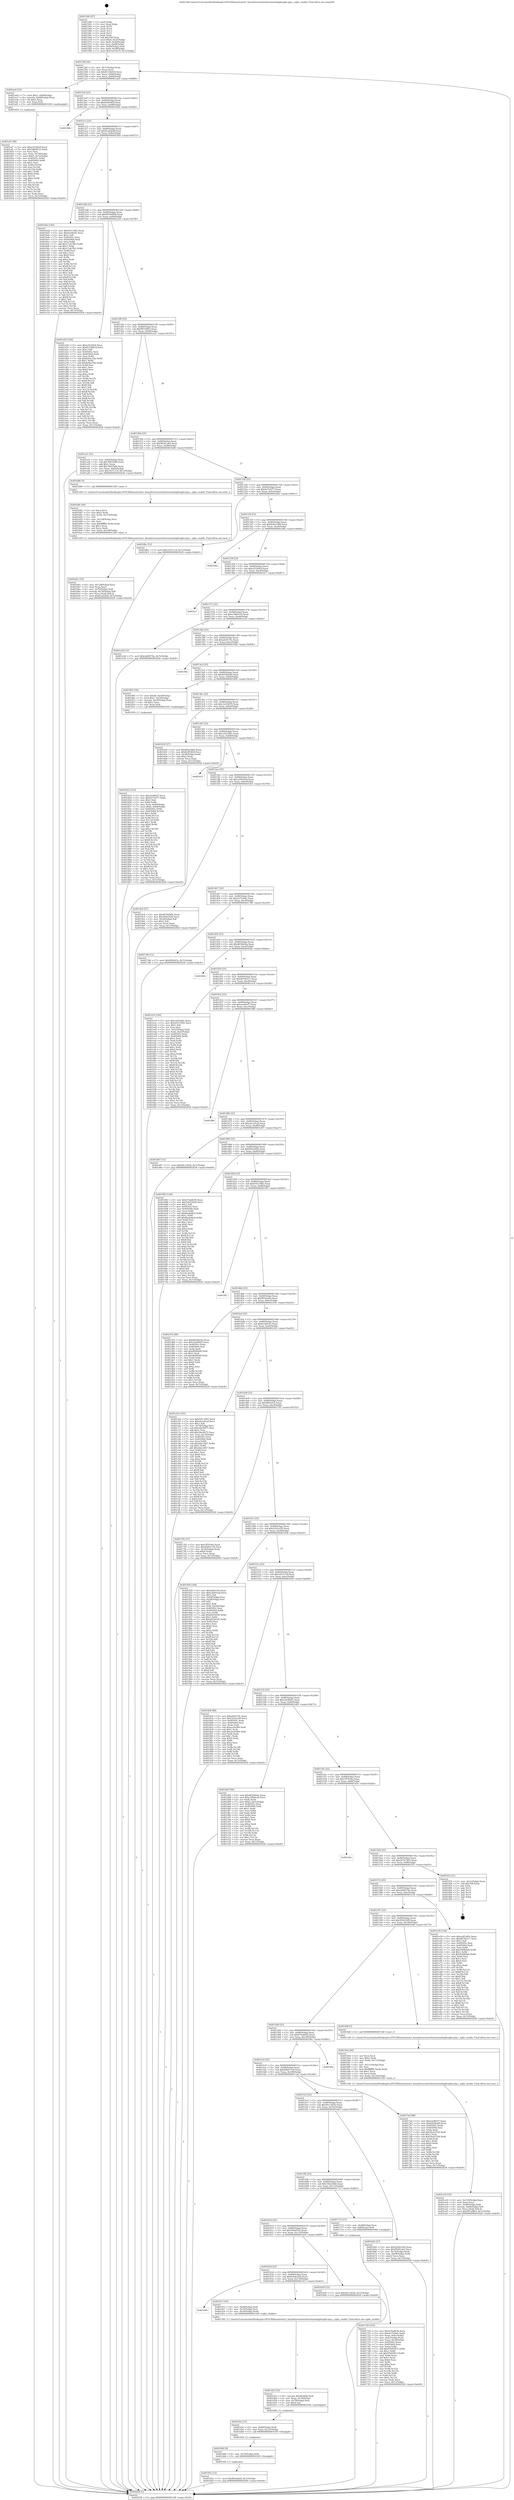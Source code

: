 digraph "0x401260" {
  label = "0x401260 (/mnt/c/Users/mathe/Desktop/tcc/POCII/binaries/extr_linuxdriversnetethernetamdxgbexgbe-ptp.c_xgbe_enable_Final-ollvm.out::main(0))"
  labelloc = "t"
  node[shape=record]

  Entry [label="",width=0.3,height=0.3,shape=circle,fillcolor=black,style=filled]
  "0x40128f" [label="{
     0x40128f [26]\l
     | [instrs]\l
     &nbsp;&nbsp;0x40128f \<+3\>: mov -0x7c(%rbp),%eax\l
     &nbsp;&nbsp;0x401292 \<+2\>: mov %eax,%ecx\l
     &nbsp;&nbsp;0x401294 \<+6\>: sub $0x8153b818,%ecx\l
     &nbsp;&nbsp;0x40129a \<+3\>: mov %eax,-0x80(%rbp)\l
     &nbsp;&nbsp;0x40129d \<+6\>: mov %ecx,-0x84(%rbp)\l
     &nbsp;&nbsp;0x4012a3 \<+6\>: je 0000000000401ae0 \<main+0x880\>\l
  }"]
  "0x401ae0" [label="{
     0x401ae0 [23]\l
     | [instrs]\l
     &nbsp;&nbsp;0x401ae0 \<+7\>: movl $0x1,-0x68(%rbp)\l
     &nbsp;&nbsp;0x401ae7 \<+4\>: movslq -0x68(%rbp),%rax\l
     &nbsp;&nbsp;0x401aeb \<+4\>: shl $0x2,%rax\l
     &nbsp;&nbsp;0x401aef \<+3\>: mov %rax,%rdi\l
     &nbsp;&nbsp;0x401af2 \<+5\>: call 0000000000401050 \<malloc@plt\>\l
     | [calls]\l
     &nbsp;&nbsp;0x401050 \{1\} (unknown)\l
  }"]
  "0x4012a9" [label="{
     0x4012a9 [25]\l
     | [instrs]\l
     &nbsp;&nbsp;0x4012a9 \<+5\>: jmp 00000000004012ae \<main+0x4e\>\l
     &nbsp;&nbsp;0x4012ae \<+3\>: mov -0x80(%rbp),%eax\l
     &nbsp;&nbsp;0x4012b1 \<+5\>: sub $0x8c89365f,%eax\l
     &nbsp;&nbsp;0x4012b6 \<+6\>: mov %eax,-0x88(%rbp)\l
     &nbsp;&nbsp;0x4012bc \<+6\>: je 000000000040166b \<main+0x40b\>\l
  }"]
  Exit [label="",width=0.3,height=0.3,shape=circle,fillcolor=black,style=filled,peripheries=2]
  "0x40166b" [label="{
     0x40166b\l
  }", style=dashed]
  "0x4012c2" [label="{
     0x4012c2 [25]\l
     | [instrs]\l
     &nbsp;&nbsp;0x4012c2 \<+5\>: jmp 00000000004012c7 \<main+0x67\>\l
     &nbsp;&nbsp;0x4012c7 \<+3\>: mov -0x80(%rbp),%eax\l
     &nbsp;&nbsp;0x4012ca \<+5\>: sub $0x8cad2b4f,%eax\l
     &nbsp;&nbsp;0x4012cf \<+6\>: mov %eax,-0x8c(%rbp)\l
     &nbsp;&nbsp;0x4012d5 \<+6\>: je 0000000000401bd2 \<main+0x972\>\l
  }"]
  "0x401d52" [label="{
     0x401d52 [12]\l
     | [instrs]\l
     &nbsp;&nbsp;0x401d52 \<+7\>: movl $0xf8c6ab44,-0x7c(%rbp)\l
     &nbsp;&nbsp;0x401d59 \<+5\>: jmp 0000000000402028 \<main+0xdc8\>\l
  }"]
  "0x401bd2" [label="{
     0x401bd2 [144]\l
     | [instrs]\l
     &nbsp;&nbsp;0x401bd2 \<+5\>: mov $0xf5411883,%eax\l
     &nbsp;&nbsp;0x401bd7 \<+5\>: mov $0xfccb8c45,%ecx\l
     &nbsp;&nbsp;0x401bdc \<+2\>: mov $0x1,%dl\l
     &nbsp;&nbsp;0x401bde \<+7\>: mov 0x40505c,%esi\l
     &nbsp;&nbsp;0x401be5 \<+7\>: mov 0x405064,%edi\l
     &nbsp;&nbsp;0x401bec \<+3\>: mov %esi,%r8d\l
     &nbsp;&nbsp;0x401bef \<+7\>: add $0x11ab7fb2,%r8d\l
     &nbsp;&nbsp;0x401bf6 \<+4\>: sub $0x1,%r8d\l
     &nbsp;&nbsp;0x401bfa \<+7\>: sub $0x11ab7fb2,%r8d\l
     &nbsp;&nbsp;0x401c01 \<+4\>: imul %r8d,%esi\l
     &nbsp;&nbsp;0x401c05 \<+3\>: and $0x1,%esi\l
     &nbsp;&nbsp;0x401c08 \<+3\>: cmp $0x0,%esi\l
     &nbsp;&nbsp;0x401c0b \<+4\>: sete %r9b\l
     &nbsp;&nbsp;0x401c0f \<+3\>: cmp $0xa,%edi\l
     &nbsp;&nbsp;0x401c12 \<+4\>: setl %r10b\l
     &nbsp;&nbsp;0x401c16 \<+3\>: mov %r9b,%r11b\l
     &nbsp;&nbsp;0x401c19 \<+4\>: xor $0xff,%r11b\l
     &nbsp;&nbsp;0x401c1d \<+3\>: mov %r10b,%bl\l
     &nbsp;&nbsp;0x401c20 \<+3\>: xor $0xff,%bl\l
     &nbsp;&nbsp;0x401c23 \<+3\>: xor $0x1,%dl\l
     &nbsp;&nbsp;0x401c26 \<+3\>: mov %r11b,%r14b\l
     &nbsp;&nbsp;0x401c29 \<+4\>: and $0xff,%r14b\l
     &nbsp;&nbsp;0x401c2d \<+3\>: and %dl,%r9b\l
     &nbsp;&nbsp;0x401c30 \<+3\>: mov %bl,%r15b\l
     &nbsp;&nbsp;0x401c33 \<+4\>: and $0xff,%r15b\l
     &nbsp;&nbsp;0x401c37 \<+3\>: and %dl,%r10b\l
     &nbsp;&nbsp;0x401c3a \<+3\>: or %r9b,%r14b\l
     &nbsp;&nbsp;0x401c3d \<+3\>: or %r10b,%r15b\l
     &nbsp;&nbsp;0x401c40 \<+3\>: xor %r15b,%r14b\l
     &nbsp;&nbsp;0x401c43 \<+3\>: or %bl,%r11b\l
     &nbsp;&nbsp;0x401c46 \<+4\>: xor $0xff,%r11b\l
     &nbsp;&nbsp;0x401c4a \<+3\>: or $0x1,%dl\l
     &nbsp;&nbsp;0x401c4d \<+3\>: and %dl,%r11b\l
     &nbsp;&nbsp;0x401c50 \<+3\>: or %r11b,%r14b\l
     &nbsp;&nbsp;0x401c53 \<+4\>: test $0x1,%r14b\l
     &nbsp;&nbsp;0x401c57 \<+3\>: cmovne %ecx,%eax\l
     &nbsp;&nbsp;0x401c5a \<+3\>: mov %eax,-0x7c(%rbp)\l
     &nbsp;&nbsp;0x401c5d \<+5\>: jmp 0000000000402028 \<main+0xdc8\>\l
  }"]
  "0x4012db" [label="{
     0x4012db [25]\l
     | [instrs]\l
     &nbsp;&nbsp;0x4012db \<+5\>: jmp 00000000004012e0 \<main+0x80\>\l
     &nbsp;&nbsp;0x4012e0 \<+3\>: mov -0x80(%rbp),%eax\l
     &nbsp;&nbsp;0x4012e3 \<+5\>: sub $0x9670d904,%eax\l
     &nbsp;&nbsp;0x4012e8 \<+6\>: mov %eax,-0x90(%rbp)\l
     &nbsp;&nbsp;0x4012ee \<+6\>: je 0000000000401a50 \<main+0x7f0\>\l
  }"]
  "0x401d49" [label="{
     0x401d49 [9]\l
     | [instrs]\l
     &nbsp;&nbsp;0x401d49 \<+4\>: mov -0x70(%rbp),%rdi\l
     &nbsp;&nbsp;0x401d4d \<+5\>: call 0000000000401030 \<free@plt\>\l
     | [calls]\l
     &nbsp;&nbsp;0x401030 \{1\} (unknown)\l
  }"]
  "0x401a50" [label="{
     0x401a50 [144]\l
     | [instrs]\l
     &nbsp;&nbsp;0x401a50 \<+5\>: mov $0xa3226fc8,%eax\l
     &nbsp;&nbsp;0x401a55 \<+5\>: mov $0x8153b818,%ecx\l
     &nbsp;&nbsp;0x401a5a \<+2\>: mov $0x1,%dl\l
     &nbsp;&nbsp;0x401a5c \<+7\>: mov 0x40505c,%esi\l
     &nbsp;&nbsp;0x401a63 \<+7\>: mov 0x405064,%edi\l
     &nbsp;&nbsp;0x401a6a \<+3\>: mov %esi,%r8d\l
     &nbsp;&nbsp;0x401a6d \<+7\>: sub $0x8a9ac16b,%r8d\l
     &nbsp;&nbsp;0x401a74 \<+4\>: sub $0x1,%r8d\l
     &nbsp;&nbsp;0x401a78 \<+7\>: add $0x8a9ac16b,%r8d\l
     &nbsp;&nbsp;0x401a7f \<+4\>: imul %r8d,%esi\l
     &nbsp;&nbsp;0x401a83 \<+3\>: and $0x1,%esi\l
     &nbsp;&nbsp;0x401a86 \<+3\>: cmp $0x0,%esi\l
     &nbsp;&nbsp;0x401a89 \<+4\>: sete %r9b\l
     &nbsp;&nbsp;0x401a8d \<+3\>: cmp $0xa,%edi\l
     &nbsp;&nbsp;0x401a90 \<+4\>: setl %r10b\l
     &nbsp;&nbsp;0x401a94 \<+3\>: mov %r9b,%r11b\l
     &nbsp;&nbsp;0x401a97 \<+4\>: xor $0xff,%r11b\l
     &nbsp;&nbsp;0x401a9b \<+3\>: mov %r10b,%bl\l
     &nbsp;&nbsp;0x401a9e \<+3\>: xor $0xff,%bl\l
     &nbsp;&nbsp;0x401aa1 \<+3\>: xor $0x1,%dl\l
     &nbsp;&nbsp;0x401aa4 \<+3\>: mov %r11b,%r14b\l
     &nbsp;&nbsp;0x401aa7 \<+4\>: and $0xff,%r14b\l
     &nbsp;&nbsp;0x401aab \<+3\>: and %dl,%r9b\l
     &nbsp;&nbsp;0x401aae \<+3\>: mov %bl,%r15b\l
     &nbsp;&nbsp;0x401ab1 \<+4\>: and $0xff,%r15b\l
     &nbsp;&nbsp;0x401ab5 \<+3\>: and %dl,%r10b\l
     &nbsp;&nbsp;0x401ab8 \<+3\>: or %r9b,%r14b\l
     &nbsp;&nbsp;0x401abb \<+3\>: or %r10b,%r15b\l
     &nbsp;&nbsp;0x401abe \<+3\>: xor %r15b,%r14b\l
     &nbsp;&nbsp;0x401ac1 \<+3\>: or %bl,%r11b\l
     &nbsp;&nbsp;0x401ac4 \<+4\>: xor $0xff,%r11b\l
     &nbsp;&nbsp;0x401ac8 \<+3\>: or $0x1,%dl\l
     &nbsp;&nbsp;0x401acb \<+3\>: and %dl,%r11b\l
     &nbsp;&nbsp;0x401ace \<+3\>: or %r11b,%r14b\l
     &nbsp;&nbsp;0x401ad1 \<+4\>: test $0x1,%r14b\l
     &nbsp;&nbsp;0x401ad5 \<+3\>: cmovne %ecx,%eax\l
     &nbsp;&nbsp;0x401ad8 \<+3\>: mov %eax,-0x7c(%rbp)\l
     &nbsp;&nbsp;0x401adb \<+5\>: jmp 0000000000402028 \<main+0xdc8\>\l
  }"]
  "0x4012f4" [label="{
     0x4012f4 [25]\l
     | [instrs]\l
     &nbsp;&nbsp;0x4012f4 \<+5\>: jmp 00000000004012f9 \<main+0x99\>\l
     &nbsp;&nbsp;0x4012f9 \<+3\>: mov -0x80(%rbp),%eax\l
     &nbsp;&nbsp;0x4012fc \<+5\>: sub $0x987af863,%eax\l
     &nbsp;&nbsp;0x401301 \<+6\>: mov %eax,-0x94(%rbp)\l
     &nbsp;&nbsp;0x401307 \<+6\>: je 0000000000401a31 \<main+0x7d1\>\l
  }"]
  "0x401d3a" [label="{
     0x401d3a [15]\l
     | [instrs]\l
     &nbsp;&nbsp;0x401d3a \<+4\>: mov -0x60(%rbp),%rdi\l
     &nbsp;&nbsp;0x401d3e \<+6\>: mov %eax,-0x12c(%rbp)\l
     &nbsp;&nbsp;0x401d44 \<+5\>: call 0000000000401030 \<free@plt\>\l
     | [calls]\l
     &nbsp;&nbsp;0x401030 \{1\} (unknown)\l
  }"]
  "0x401a31" [label="{
     0x401a31 [31]\l
     | [instrs]\l
     &nbsp;&nbsp;0x401a31 \<+3\>: mov -0x64(%rbp),%eax\l
     &nbsp;&nbsp;0x401a34 \<+5\>: sub $0x7b052bf6,%eax\l
     &nbsp;&nbsp;0x401a39 \<+3\>: add $0x1,%eax\l
     &nbsp;&nbsp;0x401a3c \<+5\>: add $0x7b052bf6,%eax\l
     &nbsp;&nbsp;0x401a41 \<+3\>: mov %eax,-0x64(%rbp)\l
     &nbsp;&nbsp;0x401a44 \<+7\>: movl $0x1d37c12f,-0x7c(%rbp)\l
     &nbsp;&nbsp;0x401a4b \<+5\>: jmp 0000000000402028 \<main+0xdc8\>\l
  }"]
  "0x40130d" [label="{
     0x40130d [25]\l
     | [instrs]\l
     &nbsp;&nbsp;0x40130d \<+5\>: jmp 0000000000401312 \<main+0xb2\>\l
     &nbsp;&nbsp;0x401312 \<+3\>: mov -0x80(%rbp),%eax\l
     &nbsp;&nbsp;0x401315 \<+5\>: sub $0x99281a63,%eax\l
     &nbsp;&nbsp;0x40131a \<+6\>: mov %eax,-0x98(%rbp)\l
     &nbsp;&nbsp;0x401320 \<+6\>: je 0000000000401b80 \<main+0x920\>\l
  }"]
  "0x401d23" [label="{
     0x401d23 [23]\l
     | [instrs]\l
     &nbsp;&nbsp;0x401d23 \<+10\>: movabs $0x4030b6,%rdi\l
     &nbsp;&nbsp;0x401d2d \<+3\>: mov %eax,-0x78(%rbp)\l
     &nbsp;&nbsp;0x401d30 \<+3\>: mov -0x78(%rbp),%esi\l
     &nbsp;&nbsp;0x401d33 \<+2\>: mov $0x0,%al\l
     &nbsp;&nbsp;0x401d35 \<+5\>: call 0000000000401040 \<printf@plt\>\l
     | [calls]\l
     &nbsp;&nbsp;0x401040 \{1\} (unknown)\l
  }"]
  "0x401b80" [label="{
     0x401b80 [5]\l
     | [instrs]\l
     &nbsp;&nbsp;0x401b80 \<+5\>: call 0000000000401160 \<next_i\>\l
     | [calls]\l
     &nbsp;&nbsp;0x401160 \{1\} (/mnt/c/Users/mathe/Desktop/tcc/POCII/binaries/extr_linuxdriversnetethernetamdxgbexgbe-ptp.c_xgbe_enable_Final-ollvm.out::next_i)\l
  }"]
  "0x401326" [label="{
     0x401326 [25]\l
     | [instrs]\l
     &nbsp;&nbsp;0x401326 \<+5\>: jmp 000000000040132b \<main+0xcb\>\l
     &nbsp;&nbsp;0x40132b \<+3\>: mov -0x80(%rbp),%eax\l
     &nbsp;&nbsp;0x40132e \<+5\>: sub $0x9a72ef77,%eax\l
     &nbsp;&nbsp;0x401333 \<+6\>: mov %eax,-0x9c(%rbp)\l
     &nbsp;&nbsp;0x401339 \<+6\>: je 00000000004018bc \<main+0x65c\>\l
  }"]
  "0x401646" [label="{
     0x401646\l
  }", style=dashed]
  "0x4018bc" [label="{
     0x4018bc [12]\l
     | [instrs]\l
     &nbsp;&nbsp;0x4018bc \<+7\>: movl $0x1d37c12f,-0x7c(%rbp)\l
     &nbsp;&nbsp;0x4018c3 \<+5\>: jmp 0000000000402028 \<main+0xdc8\>\l
  }"]
  "0x40133f" [label="{
     0x40133f [25]\l
     | [instrs]\l
     &nbsp;&nbsp;0x40133f \<+5\>: jmp 0000000000401344 \<main+0xe4\>\l
     &nbsp;&nbsp;0x401344 \<+3\>: mov -0x80(%rbp),%eax\l
     &nbsp;&nbsp;0x401347 \<+5\>: sub $0x9e8e10d9,%eax\l
     &nbsp;&nbsp;0x40134c \<+6\>: mov %eax,-0xa0(%rbp)\l
     &nbsp;&nbsp;0x401352 \<+6\>: je 0000000000401d6a \<main+0xb0a\>\l
  }"]
  "0x401d13" [label="{
     0x401d13 [16]\l
     | [instrs]\l
     &nbsp;&nbsp;0x401d13 \<+4\>: mov -0x60(%rbp),%rdi\l
     &nbsp;&nbsp;0x401d17 \<+4\>: mov -0x70(%rbp),%rsi\l
     &nbsp;&nbsp;0x401d1b \<+3\>: mov -0x50(%rbp),%edx\l
     &nbsp;&nbsp;0x401d1e \<+5\>: call 0000000000401240 \<xgbe_enable\>\l
     | [calls]\l
     &nbsp;&nbsp;0x401240 \{1\} (/mnt/c/Users/mathe/Desktop/tcc/POCII/binaries/extr_linuxdriversnetethernetamdxgbexgbe-ptp.c_xgbe_enable_Final-ollvm.out::xgbe_enable)\l
  }"]
  "0x401d6a" [label="{
     0x401d6a\l
  }", style=dashed]
  "0x401358" [label="{
     0x401358 [25]\l
     | [instrs]\l
     &nbsp;&nbsp;0x401358 \<+5\>: jmp 000000000040135d \<main+0xfd\>\l
     &nbsp;&nbsp;0x40135d \<+3\>: mov -0x80(%rbp),%eax\l
     &nbsp;&nbsp;0x401360 \<+5\>: sub $0xa3226fc8,%eax\l
     &nbsp;&nbsp;0x401365 \<+6\>: mov %eax,-0xa4(%rbp)\l
     &nbsp;&nbsp;0x40136b \<+6\>: je 0000000000401fc7 \<main+0xd67\>\l
  }"]
  "0x401bb1" [label="{
     0x401bb1 [33]\l
     | [instrs]\l
     &nbsp;&nbsp;0x401bb1 \<+6\>: mov -0x128(%rbp),%ecx\l
     &nbsp;&nbsp;0x401bb7 \<+3\>: imul %eax,%ecx\l
     &nbsp;&nbsp;0x401bba \<+4\>: mov -0x70(%rbp),%rdi\l
     &nbsp;&nbsp;0x401bbe \<+4\>: movslq -0x74(%rbp),%r8\l
     &nbsp;&nbsp;0x401bc2 \<+4\>: mov %ecx,(%rdi,%r8,4)\l
     &nbsp;&nbsp;0x401bc6 \<+7\>: movl $0x8cad2b4f,-0x7c(%rbp)\l
     &nbsp;&nbsp;0x401bcd \<+5\>: jmp 0000000000402028 \<main+0xdc8\>\l
  }"]
  "0x401fc7" [label="{
     0x401fc7\l
  }", style=dashed]
  "0x401371" [label="{
     0x401371 [25]\l
     | [instrs]\l
     &nbsp;&nbsp;0x401371 \<+5\>: jmp 0000000000401376 \<main+0x116\>\l
     &nbsp;&nbsp;0x401376 \<+3\>: mov -0x80(%rbp),%eax\l
     &nbsp;&nbsp;0x401379 \<+5\>: sub $0xa78b6e18,%eax\l
     &nbsp;&nbsp;0x40137e \<+6\>: mov %eax,-0xa8(%rbp)\l
     &nbsp;&nbsp;0x401384 \<+6\>: je 0000000000401e2d \<main+0xbcd\>\l
  }"]
  "0x401b85" [label="{
     0x401b85 [44]\l
     | [instrs]\l
     &nbsp;&nbsp;0x401b85 \<+2\>: xor %ecx,%ecx\l
     &nbsp;&nbsp;0x401b87 \<+5\>: mov $0x2,%edx\l
     &nbsp;&nbsp;0x401b8c \<+6\>: mov %edx,-0x124(%rbp)\l
     &nbsp;&nbsp;0x401b92 \<+1\>: cltd\l
     &nbsp;&nbsp;0x401b93 \<+6\>: mov -0x124(%rbp),%esi\l
     &nbsp;&nbsp;0x401b99 \<+2\>: idiv %esi\l
     &nbsp;&nbsp;0x401b9b \<+6\>: imul $0xfffffffe,%edx,%edx\l
     &nbsp;&nbsp;0x401ba1 \<+3\>: sub $0x1,%ecx\l
     &nbsp;&nbsp;0x401ba4 \<+2\>: sub %ecx,%edx\l
     &nbsp;&nbsp;0x401ba6 \<+6\>: mov %edx,-0x128(%rbp)\l
     &nbsp;&nbsp;0x401bac \<+5\>: call 0000000000401160 \<next_i\>\l
     | [calls]\l
     &nbsp;&nbsp;0x401160 \{1\} (/mnt/c/Users/mathe/Desktop/tcc/POCII/binaries/extr_linuxdriversnetethernetamdxgbexgbe-ptp.c_xgbe_enable_Final-ollvm.out::next_i)\l
  }"]
  "0x401e2d" [label="{
     0x401e2d [12]\l
     | [instrs]\l
     &nbsp;&nbsp;0x401e2d \<+7\>: movl $0x2a60074a,-0x7c(%rbp)\l
     &nbsp;&nbsp;0x401e34 \<+5\>: jmp 0000000000402028 \<main+0xdc8\>\l
  }"]
  "0x40138a" [label="{
     0x40138a [25]\l
     | [instrs]\l
     &nbsp;&nbsp;0x40138a \<+5\>: jmp 000000000040138f \<main+0x12f\>\l
     &nbsp;&nbsp;0x40138f \<+3\>: mov -0x80(%rbp),%eax\l
     &nbsp;&nbsp;0x401392 \<+5\>: sub $0xafa9119c,%eax\l
     &nbsp;&nbsp;0x401397 \<+6\>: mov %eax,-0xac(%rbp)\l
     &nbsp;&nbsp;0x40139d \<+6\>: je 0000000000401fbb \<main+0xd5b\>\l
  }"]
  "0x40162d" [label="{
     0x40162d [25]\l
     | [instrs]\l
     &nbsp;&nbsp;0x40162d \<+5\>: jmp 0000000000401632 \<main+0x3d2\>\l
     &nbsp;&nbsp;0x401632 \<+3\>: mov -0x80(%rbp),%eax\l
     &nbsp;&nbsp;0x401635 \<+5\>: sub $0x62b4e244,%eax\l
     &nbsp;&nbsp;0x40163a \<+6\>: mov %eax,-0x118(%rbp)\l
     &nbsp;&nbsp;0x401640 \<+6\>: je 0000000000401d13 \<main+0xab3\>\l
  }"]
  "0x401fbb" [label="{
     0x401fbb\l
  }", style=dashed]
  "0x4013a3" [label="{
     0x4013a3 [25]\l
     | [instrs]\l
     &nbsp;&nbsp;0x4013a3 \<+5\>: jmp 00000000004013a8 \<main+0x148\>\l
     &nbsp;&nbsp;0x4013a8 \<+3\>: mov -0x80(%rbp),%eax\l
     &nbsp;&nbsp;0x4013ab \<+5\>: sub $0xb02fba09,%eax\l
     &nbsp;&nbsp;0x4013b0 \<+6\>: mov %eax,-0xb0(%rbp)\l
     &nbsp;&nbsp;0x4013b6 \<+6\>: je 0000000000401805 \<main+0x5a5\>\l
  }"]
  "0x401b59" [label="{
     0x401b59 [12]\l
     | [instrs]\l
     &nbsp;&nbsp;0x401b59 \<+7\>: movl $0x49c15b5b,-0x7c(%rbp)\l
     &nbsp;&nbsp;0x401b60 \<+5\>: jmp 0000000000402028 \<main+0xdc8\>\l
  }"]
  "0x401805" [label="{
     0x401805 [30]\l
     | [instrs]\l
     &nbsp;&nbsp;0x401805 \<+7\>: movl $0x64,-0x50(%rbp)\l
     &nbsp;&nbsp;0x40180c \<+7\>: movl $0x1,-0x54(%rbp)\l
     &nbsp;&nbsp;0x401813 \<+4\>: movslq -0x54(%rbp),%rax\l
     &nbsp;&nbsp;0x401817 \<+4\>: shl $0x2,%rax\l
     &nbsp;&nbsp;0x40181b \<+3\>: mov %rax,%rdi\l
     &nbsp;&nbsp;0x40181e \<+5\>: call 0000000000401050 \<malloc@plt\>\l
     | [calls]\l
     &nbsp;&nbsp;0x401050 \{1\} (unknown)\l
  }"]
  "0x4013bc" [label="{
     0x4013bc [25]\l
     | [instrs]\l
     &nbsp;&nbsp;0x4013bc \<+5\>: jmp 00000000004013c1 \<main+0x161\>\l
     &nbsp;&nbsp;0x4013c1 \<+3\>: mov -0x80(%rbp),%eax\l
     &nbsp;&nbsp;0x4013c4 \<+5\>: sub $0xc5e55b79,%eax\l
     &nbsp;&nbsp;0x4013c9 \<+6\>: mov %eax,-0xb4(%rbp)\l
     &nbsp;&nbsp;0x4013cf \<+6\>: je 0000000000401650 \<main+0x3f0\>\l
  }"]
  "0x401af7" [label="{
     0x401af7 [98]\l
     | [instrs]\l
     &nbsp;&nbsp;0x401af7 \<+5\>: mov $0xa3226fc8,%ecx\l
     &nbsp;&nbsp;0x401afc \<+5\>: mov $0x5d6af532,%edx\l
     &nbsp;&nbsp;0x401b01 \<+2\>: xor %esi,%esi\l
     &nbsp;&nbsp;0x401b03 \<+4\>: mov %rax,-0x70(%rbp)\l
     &nbsp;&nbsp;0x401b07 \<+7\>: movl $0x0,-0x74(%rbp)\l
     &nbsp;&nbsp;0x401b0e \<+8\>: mov 0x40505c,%r8d\l
     &nbsp;&nbsp;0x401b16 \<+8\>: mov 0x405064,%r9d\l
     &nbsp;&nbsp;0x401b1e \<+3\>: sub $0x1,%esi\l
     &nbsp;&nbsp;0x401b21 \<+3\>: mov %r8d,%r10d\l
     &nbsp;&nbsp;0x401b24 \<+3\>: add %esi,%r10d\l
     &nbsp;&nbsp;0x401b27 \<+4\>: imul %r10d,%r8d\l
     &nbsp;&nbsp;0x401b2b \<+4\>: and $0x1,%r8d\l
     &nbsp;&nbsp;0x401b2f \<+4\>: cmp $0x0,%r8d\l
     &nbsp;&nbsp;0x401b33 \<+4\>: sete %r11b\l
     &nbsp;&nbsp;0x401b37 \<+4\>: cmp $0xa,%r9d\l
     &nbsp;&nbsp;0x401b3b \<+3\>: setl %bl\l
     &nbsp;&nbsp;0x401b3e \<+3\>: mov %r11b,%r14b\l
     &nbsp;&nbsp;0x401b41 \<+3\>: and %bl,%r14b\l
     &nbsp;&nbsp;0x401b44 \<+3\>: xor %bl,%r11b\l
     &nbsp;&nbsp;0x401b47 \<+3\>: or %r11b,%r14b\l
     &nbsp;&nbsp;0x401b4a \<+4\>: test $0x1,%r14b\l
     &nbsp;&nbsp;0x401b4e \<+3\>: cmovne %edx,%ecx\l
     &nbsp;&nbsp;0x401b51 \<+3\>: mov %ecx,-0x7c(%rbp)\l
     &nbsp;&nbsp;0x401b54 \<+5\>: jmp 0000000000402028 \<main+0xdc8\>\l
  }"]
  "0x401650" [label="{
     0x401650 [27]\l
     | [instrs]\l
     &nbsp;&nbsp;0x401650 \<+5\>: mov $0xf00a56b9,%eax\l
     &nbsp;&nbsp;0x401655 \<+5\>: mov $0x8c89365f,%ecx\l
     &nbsp;&nbsp;0x40165a \<+3\>: mov -0x38(%rbp),%edx\l
     &nbsp;&nbsp;0x40165d \<+3\>: cmp $0x2,%edx\l
     &nbsp;&nbsp;0x401660 \<+3\>: cmovne %ecx,%eax\l
     &nbsp;&nbsp;0x401663 \<+3\>: mov %eax,-0x7c(%rbp)\l
     &nbsp;&nbsp;0x401666 \<+5\>: jmp 0000000000402028 \<main+0xdc8\>\l
  }"]
  "0x4013d5" [label="{
     0x4013d5 [25]\l
     | [instrs]\l
     &nbsp;&nbsp;0x4013d5 \<+5\>: jmp 00000000004013da \<main+0x17a\>\l
     &nbsp;&nbsp;0x4013da \<+3\>: mov -0x80(%rbp),%eax\l
     &nbsp;&nbsp;0x4013dd \<+5\>: sub $0xca053d0c,%eax\l
     &nbsp;&nbsp;0x4013e2 \<+6\>: mov %eax,-0xb8(%rbp)\l
     &nbsp;&nbsp;0x4013e8 \<+6\>: je 0000000000402021 \<main+0xdc1\>\l
  }"]
  "0x402028" [label="{
     0x402028 [5]\l
     | [instrs]\l
     &nbsp;&nbsp;0x402028 \<+5\>: jmp 000000000040128f \<main+0x2f\>\l
  }"]
  "0x401260" [label="{
     0x401260 [47]\l
     | [instrs]\l
     &nbsp;&nbsp;0x401260 \<+1\>: push %rbp\l
     &nbsp;&nbsp;0x401261 \<+3\>: mov %rsp,%rbp\l
     &nbsp;&nbsp;0x401264 \<+2\>: push %r15\l
     &nbsp;&nbsp;0x401266 \<+2\>: push %r14\l
     &nbsp;&nbsp;0x401268 \<+2\>: push %r13\l
     &nbsp;&nbsp;0x40126a \<+2\>: push %r12\l
     &nbsp;&nbsp;0x40126c \<+1\>: push %rbx\l
     &nbsp;&nbsp;0x40126d \<+7\>: sub $0x108,%rsp\l
     &nbsp;&nbsp;0x401274 \<+7\>: movl $0x0,-0x3c(%rbp)\l
     &nbsp;&nbsp;0x40127b \<+3\>: mov %edi,-0x40(%rbp)\l
     &nbsp;&nbsp;0x40127e \<+4\>: mov %rsi,-0x48(%rbp)\l
     &nbsp;&nbsp;0x401282 \<+3\>: mov -0x40(%rbp),%edi\l
     &nbsp;&nbsp;0x401285 \<+3\>: mov %edi,-0x38(%rbp)\l
     &nbsp;&nbsp;0x401288 \<+7\>: movl $0xc5e55b79,-0x7c(%rbp)\l
  }"]
  "0x401a10" [label="{
     0x401a10 [33]\l
     | [instrs]\l
     &nbsp;&nbsp;0x401a10 \<+6\>: mov -0x120(%rbp),%ecx\l
     &nbsp;&nbsp;0x401a16 \<+3\>: imul %eax,%ecx\l
     &nbsp;&nbsp;0x401a19 \<+4\>: mov -0x60(%rbp),%rdi\l
     &nbsp;&nbsp;0x401a1d \<+4\>: movslq -0x64(%rbp),%r8\l
     &nbsp;&nbsp;0x401a21 \<+4\>: mov %ecx,(%rdi,%r8,4)\l
     &nbsp;&nbsp;0x401a25 \<+7\>: movl $0x987af863,-0x7c(%rbp)\l
     &nbsp;&nbsp;0x401a2c \<+5\>: jmp 0000000000402028 \<main+0xdc8\>\l
  }"]
  "0x402021" [label="{
     0x402021\l
  }", style=dashed]
  "0x4013ee" [label="{
     0x4013ee [25]\l
     | [instrs]\l
     &nbsp;&nbsp;0x4013ee \<+5\>: jmp 00000000004013f3 \<main+0x193\>\l
     &nbsp;&nbsp;0x4013f3 \<+3\>: mov -0x80(%rbp),%eax\l
     &nbsp;&nbsp;0x4013f6 \<+5\>: sub $0xca0932ad,%eax\l
     &nbsp;&nbsp;0x4013fb \<+6\>: mov %eax,-0xbc(%rbp)\l
     &nbsp;&nbsp;0x401401 \<+6\>: je 00000000004019c4 \<main+0x764\>\l
  }"]
  "0x4019e4" [label="{
     0x4019e4 [44]\l
     | [instrs]\l
     &nbsp;&nbsp;0x4019e4 \<+2\>: xor %ecx,%ecx\l
     &nbsp;&nbsp;0x4019e6 \<+5\>: mov $0x2,%edx\l
     &nbsp;&nbsp;0x4019eb \<+6\>: mov %edx,-0x11c(%rbp)\l
     &nbsp;&nbsp;0x4019f1 \<+1\>: cltd\l
     &nbsp;&nbsp;0x4019f2 \<+6\>: mov -0x11c(%rbp),%esi\l
     &nbsp;&nbsp;0x4019f8 \<+2\>: idiv %esi\l
     &nbsp;&nbsp;0x4019fa \<+6\>: imul $0xfffffffe,%edx,%edx\l
     &nbsp;&nbsp;0x401a00 \<+3\>: sub $0x1,%ecx\l
     &nbsp;&nbsp;0x401a03 \<+2\>: sub %ecx,%edx\l
     &nbsp;&nbsp;0x401a05 \<+6\>: mov %edx,-0x120(%rbp)\l
     &nbsp;&nbsp;0x401a0b \<+5\>: call 0000000000401160 \<next_i\>\l
     | [calls]\l
     &nbsp;&nbsp;0x401160 \{1\} (/mnt/c/Users/mathe/Desktop/tcc/POCII/binaries/extr_linuxdriversnetethernetamdxgbexgbe-ptp.c_xgbe_enable_Final-ollvm.out::next_i)\l
  }"]
  "0x4019c4" [label="{
     0x4019c4 [27]\l
     | [instrs]\l
     &nbsp;&nbsp;0x4019c4 \<+5\>: mov $0x9670d904,%eax\l
     &nbsp;&nbsp;0x4019c9 \<+5\>: mov $0x2f3625d9,%ecx\l
     &nbsp;&nbsp;0x4019ce \<+3\>: mov -0x2d(%rbp),%dl\l
     &nbsp;&nbsp;0x4019d1 \<+3\>: test $0x1,%dl\l
     &nbsp;&nbsp;0x4019d4 \<+3\>: cmovne %ecx,%eax\l
     &nbsp;&nbsp;0x4019d7 \<+3\>: mov %eax,-0x7c(%rbp)\l
     &nbsp;&nbsp;0x4019da \<+5\>: jmp 0000000000402028 \<main+0xdc8\>\l
  }"]
  "0x401407" [label="{
     0x401407 [25]\l
     | [instrs]\l
     &nbsp;&nbsp;0x401407 \<+5\>: jmp 000000000040140c \<main+0x1ac\>\l
     &nbsp;&nbsp;0x40140c \<+3\>: mov -0x80(%rbp),%eax\l
     &nbsp;&nbsp;0x40140f \<+5\>: sub $0xcb752bdc,%eax\l
     &nbsp;&nbsp;0x401414 \<+6\>: mov %eax,-0xc0(%rbp)\l
     &nbsp;&nbsp;0x40141a \<+6\>: je 0000000000401786 \<main+0x526\>\l
  }"]
  "0x401823" [label="{
     0x401823 [153]\l
     | [instrs]\l
     &nbsp;&nbsp;0x401823 \<+5\>: mov $0xeae90cf7,%ecx\l
     &nbsp;&nbsp;0x401828 \<+5\>: mov $0x9a72ef77,%edx\l
     &nbsp;&nbsp;0x40182d \<+3\>: mov $0x1,%sil\l
     &nbsp;&nbsp;0x401830 \<+3\>: xor %r8d,%r8d\l
     &nbsp;&nbsp;0x401833 \<+4\>: mov %rax,-0x60(%rbp)\l
     &nbsp;&nbsp;0x401837 \<+7\>: movl $0x0,-0x64(%rbp)\l
     &nbsp;&nbsp;0x40183e \<+8\>: mov 0x40505c,%r9d\l
     &nbsp;&nbsp;0x401846 \<+8\>: mov 0x405064,%r10d\l
     &nbsp;&nbsp;0x40184e \<+4\>: sub $0x1,%r8d\l
     &nbsp;&nbsp;0x401852 \<+3\>: mov %r9d,%r11d\l
     &nbsp;&nbsp;0x401855 \<+3\>: add %r8d,%r11d\l
     &nbsp;&nbsp;0x401858 \<+4\>: imul %r11d,%r9d\l
     &nbsp;&nbsp;0x40185c \<+4\>: and $0x1,%r9d\l
     &nbsp;&nbsp;0x401860 \<+4\>: cmp $0x0,%r9d\l
     &nbsp;&nbsp;0x401864 \<+3\>: sete %bl\l
     &nbsp;&nbsp;0x401867 \<+4\>: cmp $0xa,%r10d\l
     &nbsp;&nbsp;0x40186b \<+4\>: setl %r14b\l
     &nbsp;&nbsp;0x40186f \<+3\>: mov %bl,%r15b\l
     &nbsp;&nbsp;0x401872 \<+4\>: xor $0xff,%r15b\l
     &nbsp;&nbsp;0x401876 \<+3\>: mov %r14b,%r12b\l
     &nbsp;&nbsp;0x401879 \<+4\>: xor $0xff,%r12b\l
     &nbsp;&nbsp;0x40187d \<+4\>: xor $0x1,%sil\l
     &nbsp;&nbsp;0x401881 \<+3\>: mov %r15b,%r13b\l
     &nbsp;&nbsp;0x401884 \<+4\>: and $0xff,%r13b\l
     &nbsp;&nbsp;0x401888 \<+3\>: and %sil,%bl\l
     &nbsp;&nbsp;0x40188b \<+3\>: mov %r12b,%al\l
     &nbsp;&nbsp;0x40188e \<+2\>: and $0xff,%al\l
     &nbsp;&nbsp;0x401890 \<+3\>: and %sil,%r14b\l
     &nbsp;&nbsp;0x401893 \<+3\>: or %bl,%r13b\l
     &nbsp;&nbsp;0x401896 \<+3\>: or %r14b,%al\l
     &nbsp;&nbsp;0x401899 \<+3\>: xor %al,%r13b\l
     &nbsp;&nbsp;0x40189c \<+3\>: or %r12b,%r15b\l
     &nbsp;&nbsp;0x40189f \<+4\>: xor $0xff,%r15b\l
     &nbsp;&nbsp;0x4018a3 \<+4\>: or $0x1,%sil\l
     &nbsp;&nbsp;0x4018a7 \<+3\>: and %sil,%r15b\l
     &nbsp;&nbsp;0x4018aa \<+3\>: or %r15b,%r13b\l
     &nbsp;&nbsp;0x4018ad \<+4\>: test $0x1,%r13b\l
     &nbsp;&nbsp;0x4018b1 \<+3\>: cmovne %edx,%ecx\l
     &nbsp;&nbsp;0x4018b4 \<+3\>: mov %ecx,-0x7c(%rbp)\l
     &nbsp;&nbsp;0x4018b7 \<+5\>: jmp 0000000000402028 \<main+0xdc8\>\l
  }"]
  "0x401786" [label="{
     0x401786 [12]\l
     | [instrs]\l
     &nbsp;&nbsp;0x401786 \<+7\>: movl $0x9002d1b,-0x7c(%rbp)\l
     &nbsp;&nbsp;0x40178d \<+5\>: jmp 0000000000402028 \<main+0xdc8\>\l
  }"]
  "0x401420" [label="{
     0x401420 [25]\l
     | [instrs]\l
     &nbsp;&nbsp;0x401420 \<+5\>: jmp 0000000000401425 \<main+0x1c5\>\l
     &nbsp;&nbsp;0x401425 \<+3\>: mov -0x80(%rbp),%eax\l
     &nbsp;&nbsp;0x401428 \<+5\>: sub $0xd630dc6a,%eax\l
     &nbsp;&nbsp;0x40142d \<+6\>: mov %eax,-0xc4(%rbp)\l
     &nbsp;&nbsp;0x401433 \<+6\>: je 000000000040200e \<main+0xdae\>\l
  }"]
  "0x401720" [label="{
     0x401720 [102]\l
     | [instrs]\l
     &nbsp;&nbsp;0x401720 \<+5\>: mov $0x474a663b,%ecx\l
     &nbsp;&nbsp;0x401725 \<+5\>: mov $0xcb752bdc,%edx\l
     &nbsp;&nbsp;0x40172a \<+3\>: mov %eax,-0x4c(%rbp)\l
     &nbsp;&nbsp;0x40172d \<+3\>: mov -0x4c(%rbp),%eax\l
     &nbsp;&nbsp;0x401730 \<+3\>: mov %eax,-0x34(%rbp)\l
     &nbsp;&nbsp;0x401733 \<+7\>: mov 0x40505c,%eax\l
     &nbsp;&nbsp;0x40173a \<+7\>: mov 0x405064,%esi\l
     &nbsp;&nbsp;0x401741 \<+3\>: mov %eax,%r8d\l
     &nbsp;&nbsp;0x401744 \<+7\>: add $0x97b93813,%r8d\l
     &nbsp;&nbsp;0x40174b \<+4\>: sub $0x1,%r8d\l
     &nbsp;&nbsp;0x40174f \<+7\>: sub $0x97b93813,%r8d\l
     &nbsp;&nbsp;0x401756 \<+4\>: imul %r8d,%eax\l
     &nbsp;&nbsp;0x40175a \<+3\>: and $0x1,%eax\l
     &nbsp;&nbsp;0x40175d \<+3\>: cmp $0x0,%eax\l
     &nbsp;&nbsp;0x401760 \<+4\>: sete %r9b\l
     &nbsp;&nbsp;0x401764 \<+3\>: cmp $0xa,%esi\l
     &nbsp;&nbsp;0x401767 \<+4\>: setl %r10b\l
     &nbsp;&nbsp;0x40176b \<+3\>: mov %r9b,%r11b\l
     &nbsp;&nbsp;0x40176e \<+3\>: and %r10b,%r11b\l
     &nbsp;&nbsp;0x401771 \<+3\>: xor %r10b,%r9b\l
     &nbsp;&nbsp;0x401774 \<+3\>: or %r9b,%r11b\l
     &nbsp;&nbsp;0x401777 \<+4\>: test $0x1,%r11b\l
     &nbsp;&nbsp;0x40177b \<+3\>: cmovne %edx,%ecx\l
     &nbsp;&nbsp;0x40177e \<+3\>: mov %ecx,-0x7c(%rbp)\l
     &nbsp;&nbsp;0x401781 \<+5\>: jmp 0000000000402028 \<main+0xdc8\>\l
  }"]
  "0x40200e" [label="{
     0x40200e\l
  }", style=dashed]
  "0x401439" [label="{
     0x401439 [25]\l
     | [instrs]\l
     &nbsp;&nbsp;0x401439 \<+5\>: jmp 000000000040143e \<main+0x1de\>\l
     &nbsp;&nbsp;0x40143e \<+3\>: mov -0x80(%rbp),%eax\l
     &nbsp;&nbsp;0x401441 \<+5\>: sub $0xdd79a1c7,%eax\l
     &nbsp;&nbsp;0x401446 \<+6\>: mov %eax,-0xc8(%rbp)\l
     &nbsp;&nbsp;0x40144c \<+6\>: je 0000000000401ec9 \<main+0xc69\>\l
  }"]
  "0x401614" [label="{
     0x401614 [25]\l
     | [instrs]\l
     &nbsp;&nbsp;0x401614 \<+5\>: jmp 0000000000401619 \<main+0x3b9\>\l
     &nbsp;&nbsp;0x401619 \<+3\>: mov -0x80(%rbp),%eax\l
     &nbsp;&nbsp;0x40161c \<+5\>: sub $0x5d6af532,%eax\l
     &nbsp;&nbsp;0x401621 \<+6\>: mov %eax,-0x114(%rbp)\l
     &nbsp;&nbsp;0x401627 \<+6\>: je 0000000000401b59 \<main+0x8f9\>\l
  }"]
  "0x401ec9" [label="{
     0x401ec9 [140]\l
     | [instrs]\l
     &nbsp;&nbsp;0x401ec9 \<+5\>: mov $0xca053d0c,%eax\l
     &nbsp;&nbsp;0x401ece \<+5\>: mov $0x26147493,%ecx\l
     &nbsp;&nbsp;0x401ed3 \<+2\>: mov $0x1,%dl\l
     &nbsp;&nbsp;0x401ed5 \<+2\>: xor %esi,%esi\l
     &nbsp;&nbsp;0x401ed7 \<+3\>: mov -0x3c(%rbp),%edi\l
     &nbsp;&nbsp;0x401eda \<+3\>: mov %edi,-0x2c(%rbp)\l
     &nbsp;&nbsp;0x401edd \<+7\>: mov 0x40505c,%edi\l
     &nbsp;&nbsp;0x401ee4 \<+8\>: mov 0x405064,%r8d\l
     &nbsp;&nbsp;0x401eec \<+3\>: sub $0x1,%esi\l
     &nbsp;&nbsp;0x401eef \<+3\>: mov %edi,%r9d\l
     &nbsp;&nbsp;0x401ef2 \<+3\>: add %esi,%r9d\l
     &nbsp;&nbsp;0x401ef5 \<+4\>: imul %r9d,%edi\l
     &nbsp;&nbsp;0x401ef9 \<+3\>: and $0x1,%edi\l
     &nbsp;&nbsp;0x401efc \<+3\>: cmp $0x0,%edi\l
     &nbsp;&nbsp;0x401eff \<+4\>: sete %r10b\l
     &nbsp;&nbsp;0x401f03 \<+4\>: cmp $0xa,%r8d\l
     &nbsp;&nbsp;0x401f07 \<+4\>: setl %r11b\l
     &nbsp;&nbsp;0x401f0b \<+3\>: mov %r10b,%bl\l
     &nbsp;&nbsp;0x401f0e \<+3\>: xor $0xff,%bl\l
     &nbsp;&nbsp;0x401f11 \<+3\>: mov %r11b,%r14b\l
     &nbsp;&nbsp;0x401f14 \<+4\>: xor $0xff,%r14b\l
     &nbsp;&nbsp;0x401f18 \<+3\>: xor $0x0,%dl\l
     &nbsp;&nbsp;0x401f1b \<+3\>: mov %bl,%r15b\l
     &nbsp;&nbsp;0x401f1e \<+4\>: and $0x0,%r15b\l
     &nbsp;&nbsp;0x401f22 \<+3\>: and %dl,%r10b\l
     &nbsp;&nbsp;0x401f25 \<+3\>: mov %r14b,%r12b\l
     &nbsp;&nbsp;0x401f28 \<+4\>: and $0x0,%r12b\l
     &nbsp;&nbsp;0x401f2c \<+3\>: and %dl,%r11b\l
     &nbsp;&nbsp;0x401f2f \<+3\>: or %r10b,%r15b\l
     &nbsp;&nbsp;0x401f32 \<+3\>: or %r11b,%r12b\l
     &nbsp;&nbsp;0x401f35 \<+3\>: xor %r12b,%r15b\l
     &nbsp;&nbsp;0x401f38 \<+3\>: or %r14b,%bl\l
     &nbsp;&nbsp;0x401f3b \<+3\>: xor $0xff,%bl\l
     &nbsp;&nbsp;0x401f3e \<+3\>: or $0x0,%dl\l
     &nbsp;&nbsp;0x401f41 \<+2\>: and %dl,%bl\l
     &nbsp;&nbsp;0x401f43 \<+3\>: or %bl,%r15b\l
     &nbsp;&nbsp;0x401f46 \<+4\>: test $0x1,%r15b\l
     &nbsp;&nbsp;0x401f4a \<+3\>: cmovne %ecx,%eax\l
     &nbsp;&nbsp;0x401f4d \<+3\>: mov %eax,-0x7c(%rbp)\l
     &nbsp;&nbsp;0x401f50 \<+5\>: jmp 0000000000402028 \<main+0xdc8\>\l
  }"]
  "0x401452" [label="{
     0x401452 [25]\l
     | [instrs]\l
     &nbsp;&nbsp;0x401452 \<+5\>: jmp 0000000000401457 \<main+0x1f7\>\l
     &nbsp;&nbsp;0x401457 \<+3\>: mov -0x80(%rbp),%eax\l
     &nbsp;&nbsp;0x40145a \<+5\>: sub $0xeae90cf7,%eax\l
     &nbsp;&nbsp;0x40145f \<+6\>: mov %eax,-0xcc(%rbp)\l
     &nbsp;&nbsp;0x401465 \<+6\>: je 0000000000401f86 \<main+0xd26\>\l
  }"]
  "0x401713" [label="{
     0x401713 [13]\l
     | [instrs]\l
     &nbsp;&nbsp;0x401713 \<+4\>: mov -0x48(%rbp),%rax\l
     &nbsp;&nbsp;0x401717 \<+4\>: mov 0x8(%rax),%rdi\l
     &nbsp;&nbsp;0x40171b \<+5\>: call 0000000000401060 \<atoi@plt\>\l
     | [calls]\l
     &nbsp;&nbsp;0x401060 \{1\} (unknown)\l
  }"]
  "0x401f86" [label="{
     0x401f86\l
  }", style=dashed]
  "0x40146b" [label="{
     0x40146b [25]\l
     | [instrs]\l
     &nbsp;&nbsp;0x40146b \<+5\>: jmp 0000000000401470 \<main+0x210\>\l
     &nbsp;&nbsp;0x401470 \<+3\>: mov -0x80(%rbp),%eax\l
     &nbsp;&nbsp;0x401473 \<+5\>: sub $0xebccd1ad,%eax\l
     &nbsp;&nbsp;0x401478 \<+6\>: mov %eax,-0xd0(%rbp)\l
     &nbsp;&nbsp;0x40147e \<+6\>: je 0000000000401d07 \<main+0xaa7\>\l
  }"]
  "0x4015fb" [label="{
     0x4015fb [25]\l
     | [instrs]\l
     &nbsp;&nbsp;0x4015fb \<+5\>: jmp 0000000000401600 \<main+0x3a0\>\l
     &nbsp;&nbsp;0x401600 \<+3\>: mov -0x80(%rbp),%eax\l
     &nbsp;&nbsp;0x401603 \<+5\>: sub $0x54622044,%eax\l
     &nbsp;&nbsp;0x401608 \<+6\>: mov %eax,-0x110(%rbp)\l
     &nbsp;&nbsp;0x40160e \<+6\>: je 0000000000401713 \<main+0x4b3\>\l
  }"]
  "0x401d07" [label="{
     0x401d07 [12]\l
     | [instrs]\l
     &nbsp;&nbsp;0x401d07 \<+7\>: movl $0x49c15b5b,-0x7c(%rbp)\l
     &nbsp;&nbsp;0x401d0e \<+5\>: jmp 0000000000402028 \<main+0xdc8\>\l
  }"]
  "0x401484" [label="{
     0x401484 [25]\l
     | [instrs]\l
     &nbsp;&nbsp;0x401484 \<+5\>: jmp 0000000000401489 \<main+0x229\>\l
     &nbsp;&nbsp;0x401489 \<+3\>: mov -0x80(%rbp),%eax\l
     &nbsp;&nbsp;0x40148c \<+5\>: sub $0xf00a56b9,%eax\l
     &nbsp;&nbsp;0x401491 \<+6\>: mov %eax,-0xd4(%rbp)\l
     &nbsp;&nbsp;0x401497 \<+6\>: je 0000000000401683 \<main+0x423\>\l
  }"]
  "0x401b65" [label="{
     0x401b65 [27]\l
     | [instrs]\l
     &nbsp;&nbsp;0x401b65 \<+5\>: mov $0x62b4e244,%eax\l
     &nbsp;&nbsp;0x401b6a \<+5\>: mov $0x99281a63,%ecx\l
     &nbsp;&nbsp;0x401b6f \<+3\>: mov -0x74(%rbp),%edx\l
     &nbsp;&nbsp;0x401b72 \<+3\>: cmp -0x68(%rbp),%edx\l
     &nbsp;&nbsp;0x401b75 \<+3\>: cmovl %ecx,%eax\l
     &nbsp;&nbsp;0x401b78 \<+3\>: mov %eax,-0x7c(%rbp)\l
     &nbsp;&nbsp;0x401b7b \<+5\>: jmp 0000000000402028 \<main+0xdc8\>\l
  }"]
  "0x401683" [label="{
     0x401683 [144]\l
     | [instrs]\l
     &nbsp;&nbsp;0x401683 \<+5\>: mov $0x474a663b,%eax\l
     &nbsp;&nbsp;0x401688 \<+5\>: mov $0x54622044,%ecx\l
     &nbsp;&nbsp;0x40168d \<+2\>: mov $0x1,%dl\l
     &nbsp;&nbsp;0x40168f \<+7\>: mov 0x40505c,%esi\l
     &nbsp;&nbsp;0x401696 \<+7\>: mov 0x405064,%edi\l
     &nbsp;&nbsp;0x40169d \<+3\>: mov %esi,%r8d\l
     &nbsp;&nbsp;0x4016a0 \<+7\>: sub $0x8eab4dc6,%r8d\l
     &nbsp;&nbsp;0x4016a7 \<+4\>: sub $0x1,%r8d\l
     &nbsp;&nbsp;0x4016ab \<+7\>: add $0x8eab4dc6,%r8d\l
     &nbsp;&nbsp;0x4016b2 \<+4\>: imul %r8d,%esi\l
     &nbsp;&nbsp;0x4016b6 \<+3\>: and $0x1,%esi\l
     &nbsp;&nbsp;0x4016b9 \<+3\>: cmp $0x0,%esi\l
     &nbsp;&nbsp;0x4016bc \<+4\>: sete %r9b\l
     &nbsp;&nbsp;0x4016c0 \<+3\>: cmp $0xa,%edi\l
     &nbsp;&nbsp;0x4016c3 \<+4\>: setl %r10b\l
     &nbsp;&nbsp;0x4016c7 \<+3\>: mov %r9b,%r11b\l
     &nbsp;&nbsp;0x4016ca \<+4\>: xor $0xff,%r11b\l
     &nbsp;&nbsp;0x4016ce \<+3\>: mov %r10b,%bl\l
     &nbsp;&nbsp;0x4016d1 \<+3\>: xor $0xff,%bl\l
     &nbsp;&nbsp;0x4016d4 \<+3\>: xor $0x0,%dl\l
     &nbsp;&nbsp;0x4016d7 \<+3\>: mov %r11b,%r14b\l
     &nbsp;&nbsp;0x4016da \<+4\>: and $0x0,%r14b\l
     &nbsp;&nbsp;0x4016de \<+3\>: and %dl,%r9b\l
     &nbsp;&nbsp;0x4016e1 \<+3\>: mov %bl,%r15b\l
     &nbsp;&nbsp;0x4016e4 \<+4\>: and $0x0,%r15b\l
     &nbsp;&nbsp;0x4016e8 \<+3\>: and %dl,%r10b\l
     &nbsp;&nbsp;0x4016eb \<+3\>: or %r9b,%r14b\l
     &nbsp;&nbsp;0x4016ee \<+3\>: or %r10b,%r15b\l
     &nbsp;&nbsp;0x4016f1 \<+3\>: xor %r15b,%r14b\l
     &nbsp;&nbsp;0x4016f4 \<+3\>: or %bl,%r11b\l
     &nbsp;&nbsp;0x4016f7 \<+4\>: xor $0xff,%r11b\l
     &nbsp;&nbsp;0x4016fb \<+3\>: or $0x0,%dl\l
     &nbsp;&nbsp;0x4016fe \<+3\>: and %dl,%r11b\l
     &nbsp;&nbsp;0x401701 \<+3\>: or %r11b,%r14b\l
     &nbsp;&nbsp;0x401704 \<+4\>: test $0x1,%r14b\l
     &nbsp;&nbsp;0x401708 \<+3\>: cmovne %ecx,%eax\l
     &nbsp;&nbsp;0x40170b \<+3\>: mov %eax,-0x7c(%rbp)\l
     &nbsp;&nbsp;0x40170e \<+5\>: jmp 0000000000402028 \<main+0xdc8\>\l
  }"]
  "0x40149d" [label="{
     0x40149d [25]\l
     | [instrs]\l
     &nbsp;&nbsp;0x40149d \<+5\>: jmp 00000000004014a2 \<main+0x242\>\l
     &nbsp;&nbsp;0x4014a2 \<+3\>: mov -0x80(%rbp),%eax\l
     &nbsp;&nbsp;0x4014a5 \<+5\>: sub $0xf5411883,%eax\l
     &nbsp;&nbsp;0x4014aa \<+6\>: mov %eax,-0xd8(%rbp)\l
     &nbsp;&nbsp;0x4014b0 \<+6\>: je 0000000000401ff5 \<main+0xd95\>\l
  }"]
  "0x4015e2" [label="{
     0x4015e2 [25]\l
     | [instrs]\l
     &nbsp;&nbsp;0x4015e2 \<+5\>: jmp 00000000004015e7 \<main+0x387\>\l
     &nbsp;&nbsp;0x4015e7 \<+3\>: mov -0x80(%rbp),%eax\l
     &nbsp;&nbsp;0x4015ea \<+5\>: sub $0x49c15b5b,%eax\l
     &nbsp;&nbsp;0x4015ef \<+6\>: mov %eax,-0x10c(%rbp)\l
     &nbsp;&nbsp;0x4015f5 \<+6\>: je 0000000000401b65 \<main+0x905\>\l
  }"]
  "0x401ff5" [label="{
     0x401ff5\l
  }", style=dashed]
  "0x4014b6" [label="{
     0x4014b6 [25]\l
     | [instrs]\l
     &nbsp;&nbsp;0x4014b6 \<+5\>: jmp 00000000004014bb \<main+0x25b\>\l
     &nbsp;&nbsp;0x4014bb \<+3\>: mov -0x80(%rbp),%eax\l
     &nbsp;&nbsp;0x4014be \<+5\>: sub $0xf8c6ab44,%eax\l
     &nbsp;&nbsp;0x4014c3 \<+6\>: mov %eax,-0xdc(%rbp)\l
     &nbsp;&nbsp;0x4014c9 \<+6\>: je 0000000000401d7b \<main+0xb1b\>\l
  }"]
  "0x4017ad" [label="{
     0x4017ad [88]\l
     | [instrs]\l
     &nbsp;&nbsp;0x4017ad \<+5\>: mov $0xeae90cf7,%eax\l
     &nbsp;&nbsp;0x4017b2 \<+5\>: mov $0xb02fba09,%ecx\l
     &nbsp;&nbsp;0x4017b7 \<+7\>: mov 0x40505c,%edx\l
     &nbsp;&nbsp;0x4017be \<+7\>: mov 0x405064,%esi\l
     &nbsp;&nbsp;0x4017c5 \<+2\>: mov %edx,%edi\l
     &nbsp;&nbsp;0x4017c7 \<+6\>: add $0x5bcb37d4,%edi\l
     &nbsp;&nbsp;0x4017cd \<+3\>: sub $0x1,%edi\l
     &nbsp;&nbsp;0x4017d0 \<+6\>: sub $0x5bcb37d4,%edi\l
     &nbsp;&nbsp;0x4017d6 \<+3\>: imul %edi,%edx\l
     &nbsp;&nbsp;0x4017d9 \<+3\>: and $0x1,%edx\l
     &nbsp;&nbsp;0x4017dc \<+3\>: cmp $0x0,%edx\l
     &nbsp;&nbsp;0x4017df \<+4\>: sete %r8b\l
     &nbsp;&nbsp;0x4017e3 \<+3\>: cmp $0xa,%esi\l
     &nbsp;&nbsp;0x4017e6 \<+4\>: setl %r9b\l
     &nbsp;&nbsp;0x4017ea \<+3\>: mov %r8b,%r10b\l
     &nbsp;&nbsp;0x4017ed \<+3\>: and %r9b,%r10b\l
     &nbsp;&nbsp;0x4017f0 \<+3\>: xor %r9b,%r8b\l
     &nbsp;&nbsp;0x4017f3 \<+3\>: or %r8b,%r10b\l
     &nbsp;&nbsp;0x4017f6 \<+4\>: test $0x1,%r10b\l
     &nbsp;&nbsp;0x4017fa \<+3\>: cmovne %ecx,%eax\l
     &nbsp;&nbsp;0x4017fd \<+3\>: mov %eax,-0x7c(%rbp)\l
     &nbsp;&nbsp;0x401800 \<+5\>: jmp 0000000000402028 \<main+0xdc8\>\l
  }"]
  "0x401d7b" [label="{
     0x401d7b [88]\l
     | [instrs]\l
     &nbsp;&nbsp;0x401d7b \<+5\>: mov $0xd630dc6a,%eax\l
     &nbsp;&nbsp;0x401d80 \<+5\>: mov $0x1dc98ef2,%ecx\l
     &nbsp;&nbsp;0x401d85 \<+7\>: mov 0x40505c,%edx\l
     &nbsp;&nbsp;0x401d8c \<+7\>: mov 0x405064,%esi\l
     &nbsp;&nbsp;0x401d93 \<+2\>: mov %edx,%edi\l
     &nbsp;&nbsp;0x401d95 \<+6\>: add $0xdfef0b48,%edi\l
     &nbsp;&nbsp;0x401d9b \<+3\>: sub $0x1,%edi\l
     &nbsp;&nbsp;0x401d9e \<+6\>: sub $0xdfef0b48,%edi\l
     &nbsp;&nbsp;0x401da4 \<+3\>: imul %edi,%edx\l
     &nbsp;&nbsp;0x401da7 \<+3\>: and $0x1,%edx\l
     &nbsp;&nbsp;0x401daa \<+3\>: cmp $0x0,%edx\l
     &nbsp;&nbsp;0x401dad \<+4\>: sete %r8b\l
     &nbsp;&nbsp;0x401db1 \<+3\>: cmp $0xa,%esi\l
     &nbsp;&nbsp;0x401db4 \<+4\>: setl %r9b\l
     &nbsp;&nbsp;0x401db8 \<+3\>: mov %r8b,%r10b\l
     &nbsp;&nbsp;0x401dbb \<+3\>: and %r9b,%r10b\l
     &nbsp;&nbsp;0x401dbe \<+3\>: xor %r9b,%r8b\l
     &nbsp;&nbsp;0x401dc1 \<+3\>: or %r8b,%r10b\l
     &nbsp;&nbsp;0x401dc4 \<+4\>: test $0x1,%r10b\l
     &nbsp;&nbsp;0x401dc8 \<+3\>: cmovne %ecx,%eax\l
     &nbsp;&nbsp;0x401dcb \<+3\>: mov %eax,-0x7c(%rbp)\l
     &nbsp;&nbsp;0x401dce \<+5\>: jmp 0000000000402028 \<main+0xdc8\>\l
  }"]
  "0x4014cf" [label="{
     0x4014cf [25]\l
     | [instrs]\l
     &nbsp;&nbsp;0x4014cf \<+5\>: jmp 00000000004014d4 \<main+0x274\>\l
     &nbsp;&nbsp;0x4014d4 \<+3\>: mov -0x80(%rbp),%eax\l
     &nbsp;&nbsp;0x4014d7 \<+5\>: sub $0xfccb8c45,%eax\l
     &nbsp;&nbsp;0x4014dc \<+6\>: mov %eax,-0xe0(%rbp)\l
     &nbsp;&nbsp;0x4014e2 \<+6\>: je 0000000000401c62 \<main+0xa02\>\l
  }"]
  "0x4015c9" [label="{
     0x4015c9 [25]\l
     | [instrs]\l
     &nbsp;&nbsp;0x4015c9 \<+5\>: jmp 00000000004015ce \<main+0x36e\>\l
     &nbsp;&nbsp;0x4015ce \<+3\>: mov -0x80(%rbp),%eax\l
     &nbsp;&nbsp;0x4015d1 \<+5\>: sub $0x49401120,%eax\l
     &nbsp;&nbsp;0x4015d6 \<+6\>: mov %eax,-0x108(%rbp)\l
     &nbsp;&nbsp;0x4015dc \<+6\>: je 00000000004017ad \<main+0x54d\>\l
  }"]
  "0x401c62" [label="{
     0x401c62 [165]\l
     | [instrs]\l
     &nbsp;&nbsp;0x401c62 \<+5\>: mov $0xf5411883,%eax\l
     &nbsp;&nbsp;0x401c67 \<+5\>: mov $0xebccd1ad,%ecx\l
     &nbsp;&nbsp;0x401c6c \<+2\>: mov $0x1,%dl\l
     &nbsp;&nbsp;0x401c6e \<+3\>: mov -0x74(%rbp),%esi\l
     &nbsp;&nbsp;0x401c71 \<+6\>: sub $0x29ec9475,%esi\l
     &nbsp;&nbsp;0x401c77 \<+3\>: add $0x1,%esi\l
     &nbsp;&nbsp;0x401c7a \<+6\>: add $0x29ec9475,%esi\l
     &nbsp;&nbsp;0x401c80 \<+3\>: mov %esi,-0x74(%rbp)\l
     &nbsp;&nbsp;0x401c83 \<+7\>: mov 0x40505c,%esi\l
     &nbsp;&nbsp;0x401c8a \<+7\>: mov 0x405064,%edi\l
     &nbsp;&nbsp;0x401c91 \<+3\>: mov %esi,%r8d\l
     &nbsp;&nbsp;0x401c94 \<+7\>: sub $0xcbbc3447,%r8d\l
     &nbsp;&nbsp;0x401c9b \<+4\>: sub $0x1,%r8d\l
     &nbsp;&nbsp;0x401c9f \<+7\>: add $0xcbbc3447,%r8d\l
     &nbsp;&nbsp;0x401ca6 \<+4\>: imul %r8d,%esi\l
     &nbsp;&nbsp;0x401caa \<+3\>: and $0x1,%esi\l
     &nbsp;&nbsp;0x401cad \<+3\>: cmp $0x0,%esi\l
     &nbsp;&nbsp;0x401cb0 \<+4\>: sete %r9b\l
     &nbsp;&nbsp;0x401cb4 \<+3\>: cmp $0xa,%edi\l
     &nbsp;&nbsp;0x401cb7 \<+4\>: setl %r10b\l
     &nbsp;&nbsp;0x401cbb \<+3\>: mov %r9b,%r11b\l
     &nbsp;&nbsp;0x401cbe \<+4\>: xor $0xff,%r11b\l
     &nbsp;&nbsp;0x401cc2 \<+3\>: mov %r10b,%bl\l
     &nbsp;&nbsp;0x401cc5 \<+3\>: xor $0xff,%bl\l
     &nbsp;&nbsp;0x401cc8 \<+3\>: xor $0x0,%dl\l
     &nbsp;&nbsp;0x401ccb \<+3\>: mov %r11b,%r14b\l
     &nbsp;&nbsp;0x401cce \<+4\>: and $0x0,%r14b\l
     &nbsp;&nbsp;0x401cd2 \<+3\>: and %dl,%r9b\l
     &nbsp;&nbsp;0x401cd5 \<+3\>: mov %bl,%r15b\l
     &nbsp;&nbsp;0x401cd8 \<+4\>: and $0x0,%r15b\l
     &nbsp;&nbsp;0x401cdc \<+3\>: and %dl,%r10b\l
     &nbsp;&nbsp;0x401cdf \<+3\>: or %r9b,%r14b\l
     &nbsp;&nbsp;0x401ce2 \<+3\>: or %r10b,%r15b\l
     &nbsp;&nbsp;0x401ce5 \<+3\>: xor %r15b,%r14b\l
     &nbsp;&nbsp;0x401ce8 \<+3\>: or %bl,%r11b\l
     &nbsp;&nbsp;0x401ceb \<+4\>: xor $0xff,%r11b\l
     &nbsp;&nbsp;0x401cef \<+3\>: or $0x0,%dl\l
     &nbsp;&nbsp;0x401cf2 \<+3\>: and %dl,%r11b\l
     &nbsp;&nbsp;0x401cf5 \<+3\>: or %r11b,%r14b\l
     &nbsp;&nbsp;0x401cf8 \<+4\>: test $0x1,%r14b\l
     &nbsp;&nbsp;0x401cfc \<+3\>: cmovne %ecx,%eax\l
     &nbsp;&nbsp;0x401cff \<+3\>: mov %eax,-0x7c(%rbp)\l
     &nbsp;&nbsp;0x401d02 \<+5\>: jmp 0000000000402028 \<main+0xdc8\>\l
  }"]
  "0x4014e8" [label="{
     0x4014e8 [25]\l
     | [instrs]\l
     &nbsp;&nbsp;0x4014e8 \<+5\>: jmp 00000000004014ed \<main+0x28d\>\l
     &nbsp;&nbsp;0x4014ed \<+3\>: mov -0x80(%rbp),%eax\l
     &nbsp;&nbsp;0x4014f0 \<+5\>: sub $0x9002d1b,%eax\l
     &nbsp;&nbsp;0x4014f5 \<+6\>: mov %eax,-0xe4(%rbp)\l
     &nbsp;&nbsp;0x4014fb \<+6\>: je 0000000000401792 \<main+0x532\>\l
  }"]
  "0x401f6a" [label="{
     0x401f6a\l
  }", style=dashed]
  "0x401792" [label="{
     0x401792 [27]\l
     | [instrs]\l
     &nbsp;&nbsp;0x401792 \<+5\>: mov $0x1ff7b36a,%eax\l
     &nbsp;&nbsp;0x401797 \<+5\>: mov $0x49401120,%ecx\l
     &nbsp;&nbsp;0x40179c \<+3\>: mov -0x34(%rbp),%edx\l
     &nbsp;&nbsp;0x40179f \<+3\>: cmp $0x0,%edx\l
     &nbsp;&nbsp;0x4017a2 \<+3\>: cmove %ecx,%eax\l
     &nbsp;&nbsp;0x4017a5 \<+3\>: mov %eax,-0x7c(%rbp)\l
     &nbsp;&nbsp;0x4017a8 \<+5\>: jmp 0000000000402028 \<main+0xdc8\>\l
  }"]
  "0x401501" [label="{
     0x401501 [25]\l
     | [instrs]\l
     &nbsp;&nbsp;0x401501 \<+5\>: jmp 0000000000401506 \<main+0x2a6\>\l
     &nbsp;&nbsp;0x401506 \<+3\>: mov -0x80(%rbp),%eax\l
     &nbsp;&nbsp;0x401509 \<+5\>: sub $0x1655a1f0,%eax\l
     &nbsp;&nbsp;0x40150e \<+6\>: mov %eax,-0xe8(%rbp)\l
     &nbsp;&nbsp;0x401514 \<+6\>: je 0000000000401920 \<main+0x6c0\>\l
  }"]
  "0x4015b0" [label="{
     0x4015b0 [25]\l
     | [instrs]\l
     &nbsp;&nbsp;0x4015b0 \<+5\>: jmp 00000000004015b5 \<main+0x355\>\l
     &nbsp;&nbsp;0x4015b5 \<+3\>: mov -0x80(%rbp),%eax\l
     &nbsp;&nbsp;0x4015b8 \<+5\>: sub $0x474a663b,%eax\l
     &nbsp;&nbsp;0x4015bd \<+6\>: mov %eax,-0x104(%rbp)\l
     &nbsp;&nbsp;0x4015c3 \<+6\>: je 0000000000401f6a \<main+0xd0a\>\l
  }"]
  "0x401920" [label="{
     0x401920 [164]\l
     | [instrs]\l
     &nbsp;&nbsp;0x401920 \<+5\>: mov $0xafa9119c,%eax\l
     &nbsp;&nbsp;0x401925 \<+5\>: mov $0xca0932ad,%ecx\l
     &nbsp;&nbsp;0x40192a \<+2\>: mov $0x1,%dl\l
     &nbsp;&nbsp;0x40192c \<+3\>: mov -0x64(%rbp),%esi\l
     &nbsp;&nbsp;0x40192f \<+3\>: cmp -0x54(%rbp),%esi\l
     &nbsp;&nbsp;0x401932 \<+4\>: setl %dil\l
     &nbsp;&nbsp;0x401936 \<+4\>: and $0x1,%dil\l
     &nbsp;&nbsp;0x40193a \<+4\>: mov %dil,-0x2d(%rbp)\l
     &nbsp;&nbsp;0x40193e \<+7\>: mov 0x40505c,%esi\l
     &nbsp;&nbsp;0x401945 \<+8\>: mov 0x405064,%r8d\l
     &nbsp;&nbsp;0x40194d \<+3\>: mov %esi,%r9d\l
     &nbsp;&nbsp;0x401950 \<+7\>: add $0xb92501f0,%r9d\l
     &nbsp;&nbsp;0x401957 \<+4\>: sub $0x1,%r9d\l
     &nbsp;&nbsp;0x40195b \<+7\>: sub $0xb92501f0,%r9d\l
     &nbsp;&nbsp;0x401962 \<+4\>: imul %r9d,%esi\l
     &nbsp;&nbsp;0x401966 \<+3\>: and $0x1,%esi\l
     &nbsp;&nbsp;0x401969 \<+3\>: cmp $0x0,%esi\l
     &nbsp;&nbsp;0x40196c \<+4\>: sete %dil\l
     &nbsp;&nbsp;0x401970 \<+4\>: cmp $0xa,%r8d\l
     &nbsp;&nbsp;0x401974 \<+4\>: setl %r10b\l
     &nbsp;&nbsp;0x401978 \<+3\>: mov %dil,%r11b\l
     &nbsp;&nbsp;0x40197b \<+4\>: xor $0xff,%r11b\l
     &nbsp;&nbsp;0x40197f \<+3\>: mov %r10b,%bl\l
     &nbsp;&nbsp;0x401982 \<+3\>: xor $0xff,%bl\l
     &nbsp;&nbsp;0x401985 \<+3\>: xor $0x0,%dl\l
     &nbsp;&nbsp;0x401988 \<+3\>: mov %r11b,%r14b\l
     &nbsp;&nbsp;0x40198b \<+4\>: and $0x0,%r14b\l
     &nbsp;&nbsp;0x40198f \<+3\>: and %dl,%dil\l
     &nbsp;&nbsp;0x401992 \<+3\>: mov %bl,%r15b\l
     &nbsp;&nbsp;0x401995 \<+4\>: and $0x0,%r15b\l
     &nbsp;&nbsp;0x401999 \<+3\>: and %dl,%r10b\l
     &nbsp;&nbsp;0x40199c \<+3\>: or %dil,%r14b\l
     &nbsp;&nbsp;0x40199f \<+3\>: or %r10b,%r15b\l
     &nbsp;&nbsp;0x4019a2 \<+3\>: xor %r15b,%r14b\l
     &nbsp;&nbsp;0x4019a5 \<+3\>: or %bl,%r11b\l
     &nbsp;&nbsp;0x4019a8 \<+4\>: xor $0xff,%r11b\l
     &nbsp;&nbsp;0x4019ac \<+3\>: or $0x0,%dl\l
     &nbsp;&nbsp;0x4019af \<+3\>: and %dl,%r11b\l
     &nbsp;&nbsp;0x4019b2 \<+3\>: or %r11b,%r14b\l
     &nbsp;&nbsp;0x4019b5 \<+4\>: test $0x1,%r14b\l
     &nbsp;&nbsp;0x4019b9 \<+3\>: cmovne %ecx,%eax\l
     &nbsp;&nbsp;0x4019bc \<+3\>: mov %eax,-0x7c(%rbp)\l
     &nbsp;&nbsp;0x4019bf \<+5\>: jmp 0000000000402028 \<main+0xdc8\>\l
  }"]
  "0x40151a" [label="{
     0x40151a [25]\l
     | [instrs]\l
     &nbsp;&nbsp;0x40151a \<+5\>: jmp 000000000040151f \<main+0x2bf\>\l
     &nbsp;&nbsp;0x40151f \<+3\>: mov -0x80(%rbp),%eax\l
     &nbsp;&nbsp;0x401522 \<+5\>: sub $0x1d37c12f,%eax\l
     &nbsp;&nbsp;0x401527 \<+6\>: mov %eax,-0xec(%rbp)\l
     &nbsp;&nbsp;0x40152d \<+6\>: je 00000000004018c8 \<main+0x668\>\l
  }"]
  "0x4019df" [label="{
     0x4019df [5]\l
     | [instrs]\l
     &nbsp;&nbsp;0x4019df \<+5\>: call 0000000000401160 \<next_i\>\l
     | [calls]\l
     &nbsp;&nbsp;0x401160 \{1\} (/mnt/c/Users/mathe/Desktop/tcc/POCII/binaries/extr_linuxdriversnetethernetamdxgbexgbe-ptp.c_xgbe_enable_Final-ollvm.out::next_i)\l
  }"]
  "0x4018c8" [label="{
     0x4018c8 [88]\l
     | [instrs]\l
     &nbsp;&nbsp;0x4018c8 \<+5\>: mov $0xafa9119c,%eax\l
     &nbsp;&nbsp;0x4018cd \<+5\>: mov $0x1655a1f0,%ecx\l
     &nbsp;&nbsp;0x4018d2 \<+7\>: mov 0x40505c,%edx\l
     &nbsp;&nbsp;0x4018d9 \<+7\>: mov 0x405064,%esi\l
     &nbsp;&nbsp;0x4018e0 \<+2\>: mov %edx,%edi\l
     &nbsp;&nbsp;0x4018e2 \<+6\>: sub $0xaec6cfb9,%edi\l
     &nbsp;&nbsp;0x4018e8 \<+3\>: sub $0x1,%edi\l
     &nbsp;&nbsp;0x4018eb \<+6\>: add $0xaec6cfb9,%edi\l
     &nbsp;&nbsp;0x4018f1 \<+3\>: imul %edi,%edx\l
     &nbsp;&nbsp;0x4018f4 \<+3\>: and $0x1,%edx\l
     &nbsp;&nbsp;0x4018f7 \<+3\>: cmp $0x0,%edx\l
     &nbsp;&nbsp;0x4018fa \<+4\>: sete %r8b\l
     &nbsp;&nbsp;0x4018fe \<+3\>: cmp $0xa,%esi\l
     &nbsp;&nbsp;0x401901 \<+4\>: setl %r9b\l
     &nbsp;&nbsp;0x401905 \<+3\>: mov %r8b,%r10b\l
     &nbsp;&nbsp;0x401908 \<+3\>: and %r9b,%r10b\l
     &nbsp;&nbsp;0x40190b \<+3\>: xor %r9b,%r8b\l
     &nbsp;&nbsp;0x40190e \<+3\>: or %r8b,%r10b\l
     &nbsp;&nbsp;0x401911 \<+4\>: test $0x1,%r10b\l
     &nbsp;&nbsp;0x401915 \<+3\>: cmovne %ecx,%eax\l
     &nbsp;&nbsp;0x401918 \<+3\>: mov %eax,-0x7c(%rbp)\l
     &nbsp;&nbsp;0x40191b \<+5\>: jmp 0000000000402028 \<main+0xdc8\>\l
  }"]
  "0x401533" [label="{
     0x401533 [25]\l
     | [instrs]\l
     &nbsp;&nbsp;0x401533 \<+5\>: jmp 0000000000401538 \<main+0x2d8\>\l
     &nbsp;&nbsp;0x401538 \<+3\>: mov -0x80(%rbp),%eax\l
     &nbsp;&nbsp;0x40153b \<+5\>: sub $0x1dc98ef2,%eax\l
     &nbsp;&nbsp;0x401540 \<+6\>: mov %eax,-0xf0(%rbp)\l
     &nbsp;&nbsp;0x401546 \<+6\>: je 0000000000401dd3 \<main+0xb73\>\l
  }"]
  "0x401597" [label="{
     0x401597 [25]\l
     | [instrs]\l
     &nbsp;&nbsp;0x401597 \<+5\>: jmp 000000000040159c \<main+0x33c\>\l
     &nbsp;&nbsp;0x40159c \<+3\>: mov -0x80(%rbp),%eax\l
     &nbsp;&nbsp;0x40159f \<+5\>: sub $0x2f3625d9,%eax\l
     &nbsp;&nbsp;0x4015a4 \<+6\>: mov %eax,-0x100(%rbp)\l
     &nbsp;&nbsp;0x4015aa \<+6\>: je 00000000004019df \<main+0x77f\>\l
  }"]
  "0x401dd3" [label="{
     0x401dd3 [90]\l
     | [instrs]\l
     &nbsp;&nbsp;0x401dd3 \<+5\>: mov $0xd630dc6a,%eax\l
     &nbsp;&nbsp;0x401dd8 \<+5\>: mov $0xa78b6e18,%ecx\l
     &nbsp;&nbsp;0x401ddd \<+2\>: xor %edx,%edx\l
     &nbsp;&nbsp;0x401ddf \<+7\>: movl $0x0,-0x3c(%rbp)\l
     &nbsp;&nbsp;0x401de6 \<+7\>: mov 0x40505c,%esi\l
     &nbsp;&nbsp;0x401ded \<+7\>: mov 0x405064,%edi\l
     &nbsp;&nbsp;0x401df4 \<+3\>: sub $0x1,%edx\l
     &nbsp;&nbsp;0x401df7 \<+3\>: mov %esi,%r8d\l
     &nbsp;&nbsp;0x401dfa \<+3\>: add %edx,%r8d\l
     &nbsp;&nbsp;0x401dfd \<+4\>: imul %r8d,%esi\l
     &nbsp;&nbsp;0x401e01 \<+3\>: and $0x1,%esi\l
     &nbsp;&nbsp;0x401e04 \<+3\>: cmp $0x0,%esi\l
     &nbsp;&nbsp;0x401e07 \<+4\>: sete %r9b\l
     &nbsp;&nbsp;0x401e0b \<+3\>: cmp $0xa,%edi\l
     &nbsp;&nbsp;0x401e0e \<+4\>: setl %r10b\l
     &nbsp;&nbsp;0x401e12 \<+3\>: mov %r9b,%r11b\l
     &nbsp;&nbsp;0x401e15 \<+3\>: and %r10b,%r11b\l
     &nbsp;&nbsp;0x401e18 \<+3\>: xor %r10b,%r9b\l
     &nbsp;&nbsp;0x401e1b \<+3\>: or %r9b,%r11b\l
     &nbsp;&nbsp;0x401e1e \<+4\>: test $0x1,%r11b\l
     &nbsp;&nbsp;0x401e22 \<+3\>: cmovne %ecx,%eax\l
     &nbsp;&nbsp;0x401e25 \<+3\>: mov %eax,-0x7c(%rbp)\l
     &nbsp;&nbsp;0x401e28 \<+5\>: jmp 0000000000402028 \<main+0xdc8\>\l
  }"]
  "0x40154c" [label="{
     0x40154c [25]\l
     | [instrs]\l
     &nbsp;&nbsp;0x40154c \<+5\>: jmp 0000000000401551 \<main+0x2f1\>\l
     &nbsp;&nbsp;0x401551 \<+3\>: mov -0x80(%rbp),%eax\l
     &nbsp;&nbsp;0x401554 \<+5\>: sub $0x1ff7b36a,%eax\l
     &nbsp;&nbsp;0x401559 \<+6\>: mov %eax,-0xf4(%rbp)\l
     &nbsp;&nbsp;0x40155f \<+6\>: je 0000000000401d5e \<main+0xafe\>\l
  }"]
  "0x401e39" [label="{
     0x401e39 [144]\l
     | [instrs]\l
     &nbsp;&nbsp;0x401e39 \<+5\>: mov $0xca053d0c,%eax\l
     &nbsp;&nbsp;0x401e3e \<+5\>: mov $0xdd79a1c7,%ecx\l
     &nbsp;&nbsp;0x401e43 \<+2\>: mov $0x1,%dl\l
     &nbsp;&nbsp;0x401e45 \<+7\>: mov 0x40505c,%esi\l
     &nbsp;&nbsp;0x401e4c \<+7\>: mov 0x405064,%edi\l
     &nbsp;&nbsp;0x401e53 \<+3\>: mov %esi,%r8d\l
     &nbsp;&nbsp;0x401e56 \<+7\>: add $0x936fb4a6,%r8d\l
     &nbsp;&nbsp;0x401e5d \<+4\>: sub $0x1,%r8d\l
     &nbsp;&nbsp;0x401e61 \<+7\>: sub $0x936fb4a6,%r8d\l
     &nbsp;&nbsp;0x401e68 \<+4\>: imul %r8d,%esi\l
     &nbsp;&nbsp;0x401e6c \<+3\>: and $0x1,%esi\l
     &nbsp;&nbsp;0x401e6f \<+3\>: cmp $0x0,%esi\l
     &nbsp;&nbsp;0x401e72 \<+4\>: sete %r9b\l
     &nbsp;&nbsp;0x401e76 \<+3\>: cmp $0xa,%edi\l
     &nbsp;&nbsp;0x401e79 \<+4\>: setl %r10b\l
     &nbsp;&nbsp;0x401e7d \<+3\>: mov %r9b,%r11b\l
     &nbsp;&nbsp;0x401e80 \<+4\>: xor $0xff,%r11b\l
     &nbsp;&nbsp;0x401e84 \<+3\>: mov %r10b,%bl\l
     &nbsp;&nbsp;0x401e87 \<+3\>: xor $0xff,%bl\l
     &nbsp;&nbsp;0x401e8a \<+3\>: xor $0x1,%dl\l
     &nbsp;&nbsp;0x401e8d \<+3\>: mov %r11b,%r14b\l
     &nbsp;&nbsp;0x401e90 \<+4\>: and $0xff,%r14b\l
     &nbsp;&nbsp;0x401e94 \<+3\>: and %dl,%r9b\l
     &nbsp;&nbsp;0x401e97 \<+3\>: mov %bl,%r15b\l
     &nbsp;&nbsp;0x401e9a \<+4\>: and $0xff,%r15b\l
     &nbsp;&nbsp;0x401e9e \<+3\>: and %dl,%r10b\l
     &nbsp;&nbsp;0x401ea1 \<+3\>: or %r9b,%r14b\l
     &nbsp;&nbsp;0x401ea4 \<+3\>: or %r10b,%r15b\l
     &nbsp;&nbsp;0x401ea7 \<+3\>: xor %r15b,%r14b\l
     &nbsp;&nbsp;0x401eaa \<+3\>: or %bl,%r11b\l
     &nbsp;&nbsp;0x401ead \<+4\>: xor $0xff,%r11b\l
     &nbsp;&nbsp;0x401eb1 \<+3\>: or $0x1,%dl\l
     &nbsp;&nbsp;0x401eb4 \<+3\>: and %dl,%r11b\l
     &nbsp;&nbsp;0x401eb7 \<+3\>: or %r11b,%r14b\l
     &nbsp;&nbsp;0x401eba \<+4\>: test $0x1,%r14b\l
     &nbsp;&nbsp;0x401ebe \<+3\>: cmovne %ecx,%eax\l
     &nbsp;&nbsp;0x401ec1 \<+3\>: mov %eax,-0x7c(%rbp)\l
     &nbsp;&nbsp;0x401ec4 \<+5\>: jmp 0000000000402028 \<main+0xdc8\>\l
  }"]
  "0x401d5e" [label="{
     0x401d5e\l
  }", style=dashed]
  "0x401565" [label="{
     0x401565 [25]\l
     | [instrs]\l
     &nbsp;&nbsp;0x401565 \<+5\>: jmp 000000000040156a \<main+0x30a\>\l
     &nbsp;&nbsp;0x40156a \<+3\>: mov -0x80(%rbp),%eax\l
     &nbsp;&nbsp;0x40156d \<+5\>: sub $0x26147493,%eax\l
     &nbsp;&nbsp;0x401572 \<+6\>: mov %eax,-0xf8(%rbp)\l
     &nbsp;&nbsp;0x401578 \<+6\>: je 0000000000401f55 \<main+0xcf5\>\l
  }"]
  "0x40157e" [label="{
     0x40157e [25]\l
     | [instrs]\l
     &nbsp;&nbsp;0x40157e \<+5\>: jmp 0000000000401583 \<main+0x323\>\l
     &nbsp;&nbsp;0x401583 \<+3\>: mov -0x80(%rbp),%eax\l
     &nbsp;&nbsp;0x401586 \<+5\>: sub $0x2a60074a,%eax\l
     &nbsp;&nbsp;0x40158b \<+6\>: mov %eax,-0xfc(%rbp)\l
     &nbsp;&nbsp;0x401591 \<+6\>: je 0000000000401e39 \<main+0xbd9\>\l
  }"]
  "0x401f55" [label="{
     0x401f55 [21]\l
     | [instrs]\l
     &nbsp;&nbsp;0x401f55 \<+3\>: mov -0x2c(%rbp),%eax\l
     &nbsp;&nbsp;0x401f58 \<+7\>: add $0x108,%rsp\l
     &nbsp;&nbsp;0x401f5f \<+1\>: pop %rbx\l
     &nbsp;&nbsp;0x401f60 \<+2\>: pop %r12\l
     &nbsp;&nbsp;0x401f62 \<+2\>: pop %r13\l
     &nbsp;&nbsp;0x401f64 \<+2\>: pop %r14\l
     &nbsp;&nbsp;0x401f66 \<+2\>: pop %r15\l
     &nbsp;&nbsp;0x401f68 \<+1\>: pop %rbp\l
     &nbsp;&nbsp;0x401f69 \<+1\>: ret\l
  }"]
  Entry -> "0x401260" [label=" 1"]
  "0x40128f" -> "0x401ae0" [label=" 1"]
  "0x40128f" -> "0x4012a9" [label=" 31"]
  "0x401f55" -> Exit [label=" 1"]
  "0x4012a9" -> "0x40166b" [label=" 0"]
  "0x4012a9" -> "0x4012c2" [label=" 31"]
  "0x401ec9" -> "0x402028" [label=" 1"]
  "0x4012c2" -> "0x401bd2" [label=" 1"]
  "0x4012c2" -> "0x4012db" [label=" 30"]
  "0x401e39" -> "0x402028" [label=" 1"]
  "0x4012db" -> "0x401a50" [label=" 1"]
  "0x4012db" -> "0x4012f4" [label=" 29"]
  "0x401e2d" -> "0x402028" [label=" 1"]
  "0x4012f4" -> "0x401a31" [label=" 1"]
  "0x4012f4" -> "0x40130d" [label=" 28"]
  "0x401dd3" -> "0x402028" [label=" 1"]
  "0x40130d" -> "0x401b80" [label=" 1"]
  "0x40130d" -> "0x401326" [label=" 27"]
  "0x401d7b" -> "0x402028" [label=" 1"]
  "0x401326" -> "0x4018bc" [label=" 1"]
  "0x401326" -> "0x40133f" [label=" 26"]
  "0x401d52" -> "0x402028" [label=" 1"]
  "0x40133f" -> "0x401d6a" [label=" 0"]
  "0x40133f" -> "0x401358" [label=" 26"]
  "0x401d49" -> "0x401d52" [label=" 1"]
  "0x401358" -> "0x401fc7" [label=" 0"]
  "0x401358" -> "0x401371" [label=" 26"]
  "0x401d23" -> "0x401d3a" [label=" 1"]
  "0x401371" -> "0x401e2d" [label=" 1"]
  "0x401371" -> "0x40138a" [label=" 25"]
  "0x401d13" -> "0x401d23" [label=" 1"]
  "0x40138a" -> "0x401fbb" [label=" 0"]
  "0x40138a" -> "0x4013a3" [label=" 25"]
  "0x40162d" -> "0x401646" [label=" 0"]
  "0x4013a3" -> "0x401805" [label=" 1"]
  "0x4013a3" -> "0x4013bc" [label=" 24"]
  "0x40162d" -> "0x401d13" [label=" 1"]
  "0x4013bc" -> "0x401650" [label=" 1"]
  "0x4013bc" -> "0x4013d5" [label=" 23"]
  "0x401650" -> "0x402028" [label=" 1"]
  "0x401260" -> "0x40128f" [label=" 1"]
  "0x402028" -> "0x40128f" [label=" 31"]
  "0x401d07" -> "0x402028" [label=" 1"]
  "0x4013d5" -> "0x402021" [label=" 0"]
  "0x4013d5" -> "0x4013ee" [label=" 23"]
  "0x401c62" -> "0x402028" [label=" 1"]
  "0x4013ee" -> "0x4019c4" [label=" 2"]
  "0x4013ee" -> "0x401407" [label=" 21"]
  "0x401bd2" -> "0x402028" [label=" 1"]
  "0x401407" -> "0x401786" [label=" 1"]
  "0x401407" -> "0x401420" [label=" 20"]
  "0x401bb1" -> "0x402028" [label=" 1"]
  "0x401420" -> "0x40200e" [label=" 0"]
  "0x401420" -> "0x401439" [label=" 20"]
  "0x401b85" -> "0x401bb1" [label=" 1"]
  "0x401439" -> "0x401ec9" [label=" 1"]
  "0x401439" -> "0x401452" [label=" 19"]
  "0x401b80" -> "0x401b85" [label=" 1"]
  "0x401452" -> "0x401f86" [label=" 0"]
  "0x401452" -> "0x40146b" [label=" 19"]
  "0x401b65" -> "0x402028" [label=" 2"]
  "0x40146b" -> "0x401d07" [label=" 1"]
  "0x40146b" -> "0x401484" [label=" 18"]
  "0x401614" -> "0x40162d" [label=" 1"]
  "0x401484" -> "0x401683" [label=" 1"]
  "0x401484" -> "0x40149d" [label=" 17"]
  "0x401683" -> "0x402028" [label=" 1"]
  "0x401614" -> "0x401b59" [label=" 1"]
  "0x40149d" -> "0x401ff5" [label=" 0"]
  "0x40149d" -> "0x4014b6" [label=" 17"]
  "0x401af7" -> "0x402028" [label=" 1"]
  "0x4014b6" -> "0x401d7b" [label=" 1"]
  "0x4014b6" -> "0x4014cf" [label=" 16"]
  "0x401ae0" -> "0x401af7" [label=" 1"]
  "0x4014cf" -> "0x401c62" [label=" 1"]
  "0x4014cf" -> "0x4014e8" [label=" 15"]
  "0x401a31" -> "0x402028" [label=" 1"]
  "0x4014e8" -> "0x401792" [label=" 1"]
  "0x4014e8" -> "0x401501" [label=" 14"]
  "0x401a10" -> "0x402028" [label=" 1"]
  "0x401501" -> "0x401920" [label=" 2"]
  "0x401501" -> "0x40151a" [label=" 12"]
  "0x4019df" -> "0x4019e4" [label=" 1"]
  "0x40151a" -> "0x4018c8" [label=" 2"]
  "0x40151a" -> "0x401533" [label=" 10"]
  "0x4019c4" -> "0x402028" [label=" 2"]
  "0x401533" -> "0x401dd3" [label=" 1"]
  "0x401533" -> "0x40154c" [label=" 9"]
  "0x4018c8" -> "0x402028" [label=" 2"]
  "0x40154c" -> "0x401d5e" [label=" 0"]
  "0x40154c" -> "0x401565" [label=" 9"]
  "0x4018bc" -> "0x402028" [label=" 1"]
  "0x401565" -> "0x401f55" [label=" 1"]
  "0x401565" -> "0x40157e" [label=" 8"]
  "0x401823" -> "0x402028" [label=" 1"]
  "0x40157e" -> "0x401e39" [label=" 1"]
  "0x40157e" -> "0x401597" [label=" 7"]
  "0x401920" -> "0x402028" [label=" 2"]
  "0x401597" -> "0x4019df" [label=" 1"]
  "0x401597" -> "0x4015b0" [label=" 6"]
  "0x4019e4" -> "0x401a10" [label=" 1"]
  "0x4015b0" -> "0x401f6a" [label=" 0"]
  "0x4015b0" -> "0x4015c9" [label=" 6"]
  "0x401a50" -> "0x402028" [label=" 1"]
  "0x4015c9" -> "0x4017ad" [label=" 1"]
  "0x4015c9" -> "0x4015e2" [label=" 5"]
  "0x401d3a" -> "0x401d49" [label=" 1"]
  "0x4015e2" -> "0x401b65" [label=" 2"]
  "0x4015e2" -> "0x4015fb" [label=" 3"]
  "0x401b59" -> "0x402028" [label=" 1"]
  "0x4015fb" -> "0x401713" [label=" 1"]
  "0x4015fb" -> "0x401614" [label=" 2"]
  "0x401713" -> "0x401720" [label=" 1"]
  "0x401720" -> "0x402028" [label=" 1"]
  "0x401786" -> "0x402028" [label=" 1"]
  "0x401792" -> "0x402028" [label=" 1"]
  "0x4017ad" -> "0x402028" [label=" 1"]
  "0x401805" -> "0x401823" [label=" 1"]
}
